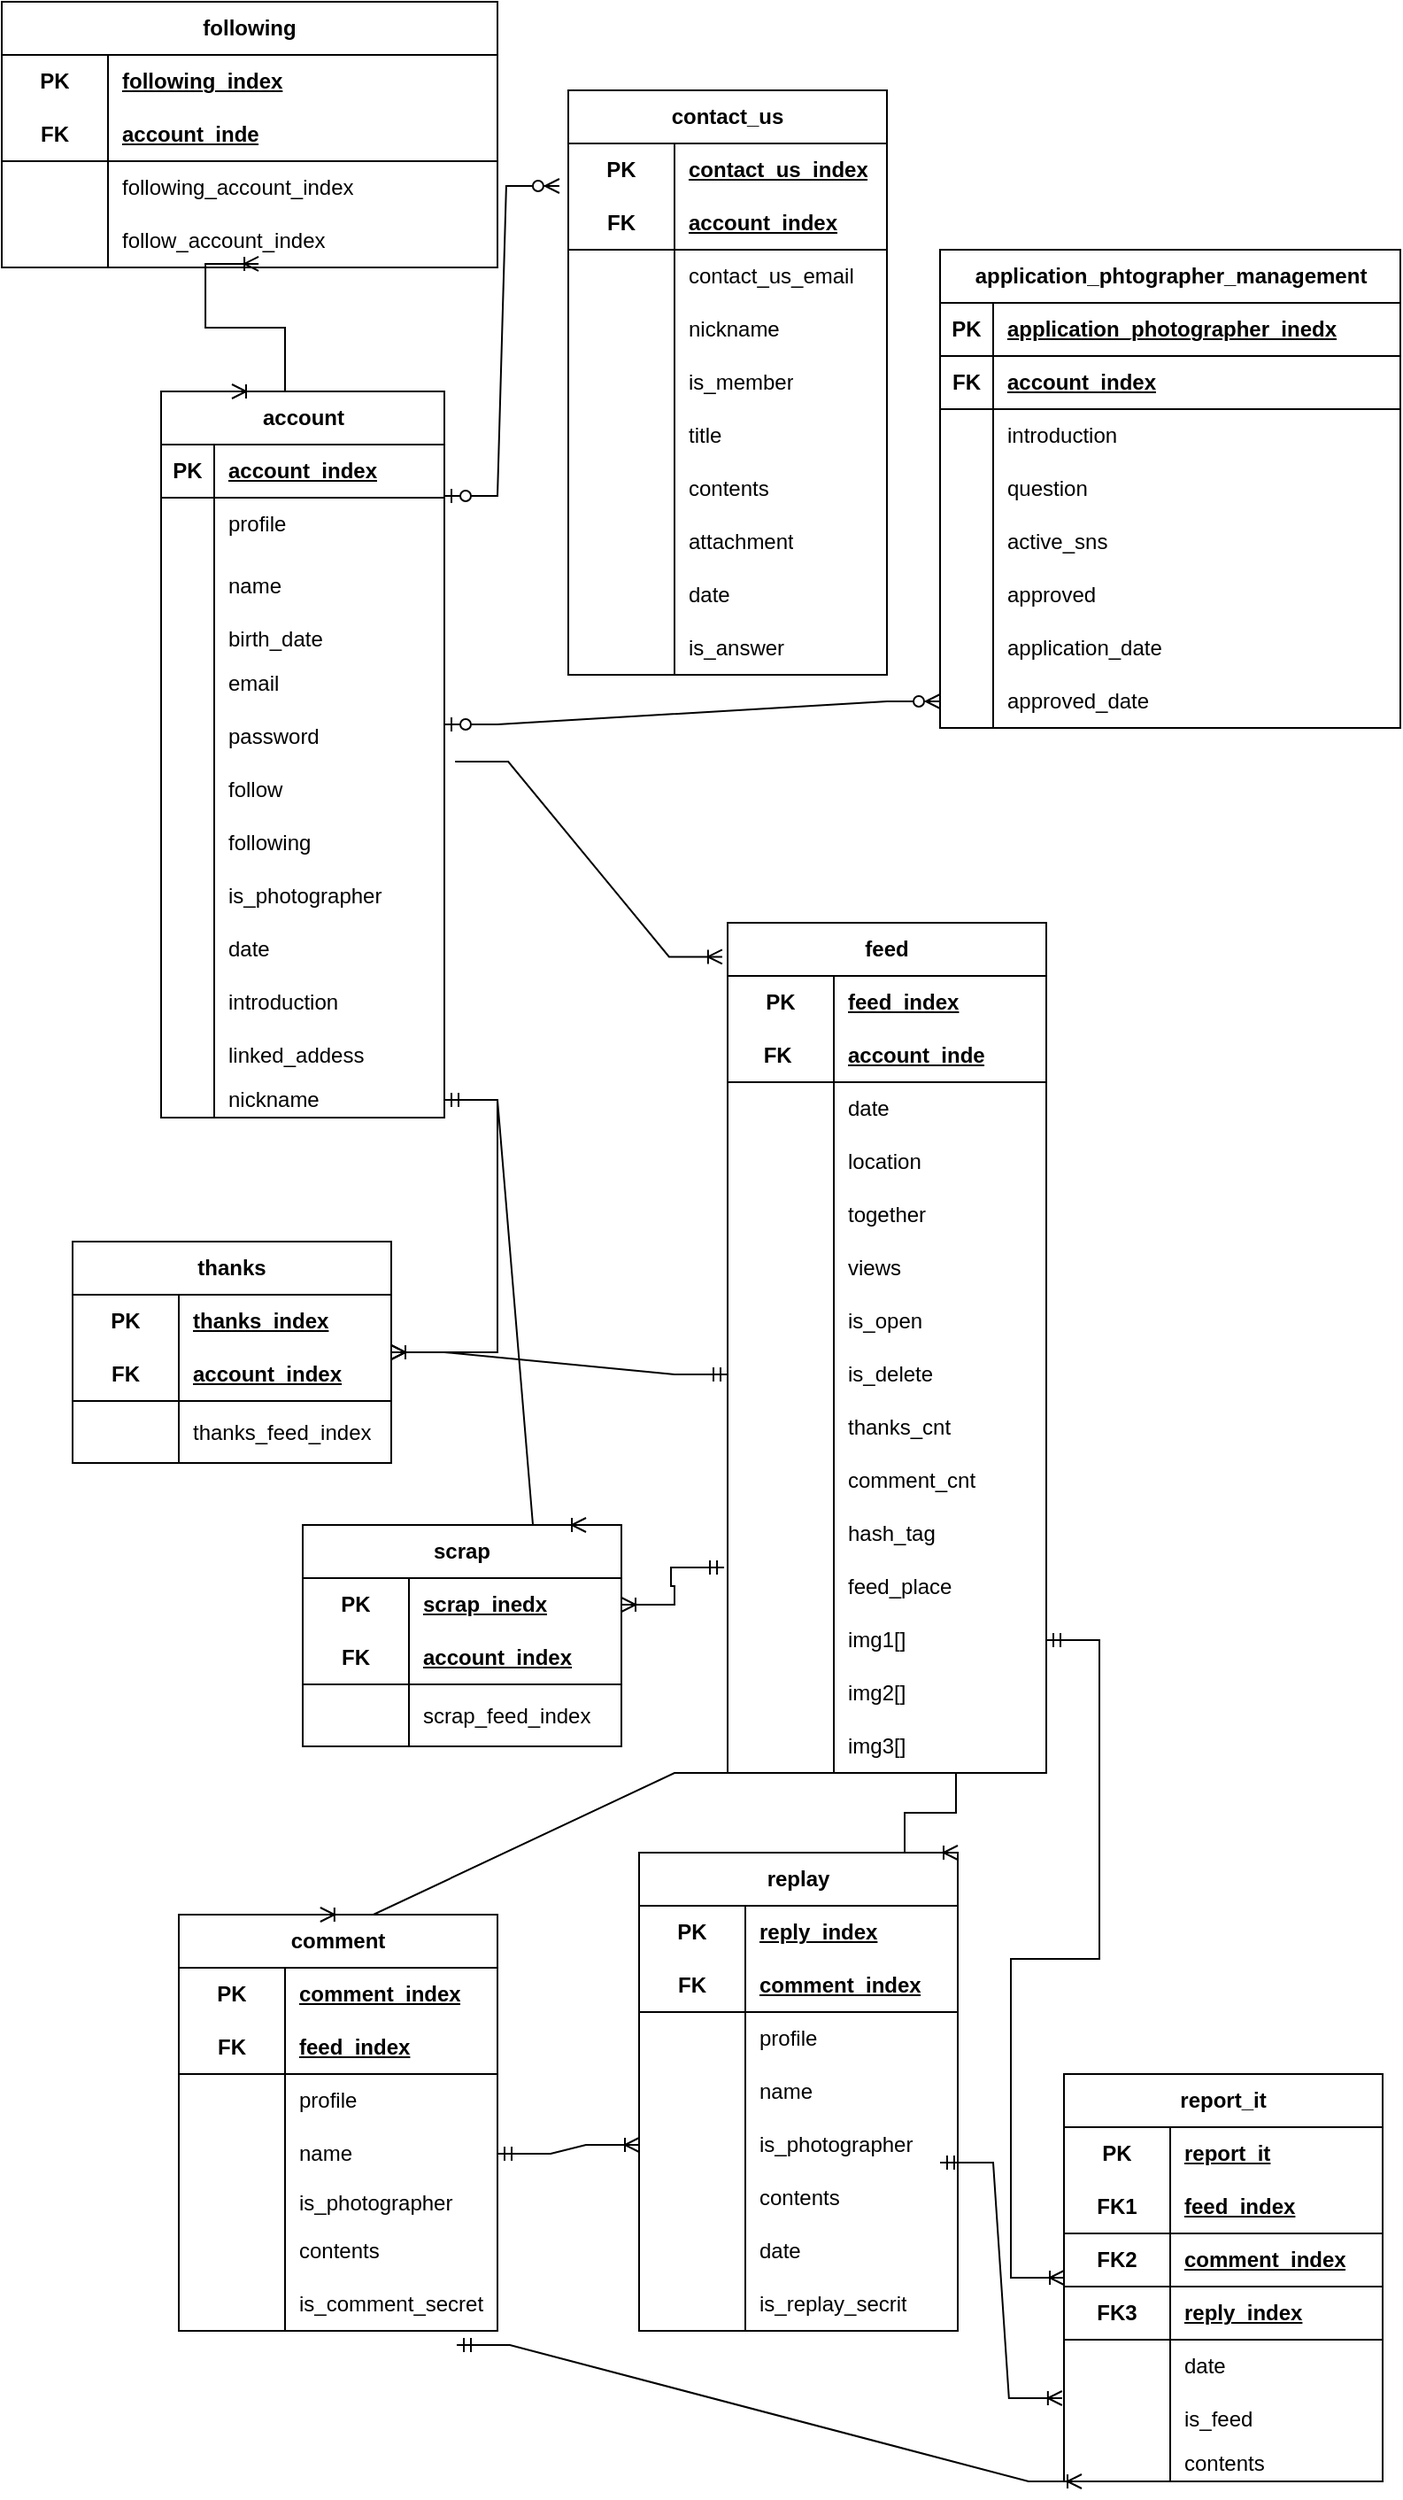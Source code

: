<mxfile version="21.6.6" type="github">
  <diagram name="페이지-1" id="W8EmIWp8K4EBwRpvWUiZ">
    <mxGraphModel dx="1285" dy="-553" grid="1" gridSize="10" guides="1" tooltips="1" connect="1" arrows="1" fold="1" page="1" pageScale="1" pageWidth="827" pageHeight="1169" math="0" shadow="0">
      <root>
        <mxCell id="0" />
        <mxCell id="1" parent="0" />
        <mxCell id="g1sBc1WCoBaOFznlBmdN-16" value="" style="shape=tableRow;horizontal=0;startSize=0;swimlaneHead=0;swimlaneBody=0;fillColor=none;collapsible=0;dropTarget=0;points=[[0,0.5],[1,0.5]];portConstraint=eastwest;top=0;left=0;right=0;bottom=0;" parent="1" vertex="1">
          <mxGeometry x="80" y="1440" width="180" height="30" as="geometry" />
        </mxCell>
        <mxCell id="g1sBc1WCoBaOFznlBmdN-17" value="" style="shape=partialRectangle;connectable=0;fillColor=none;top=0;left=0;bottom=0;right=0;editable=1;overflow=hidden;whiteSpace=wrap;html=1;" parent="g1sBc1WCoBaOFznlBmdN-16" vertex="1">
          <mxGeometry width="30" height="30" as="geometry">
            <mxRectangle width="30" height="30" as="alternateBounds" />
          </mxGeometry>
        </mxCell>
        <mxCell id="g1sBc1WCoBaOFznlBmdN-32" value="account" style="shape=table;startSize=30;container=1;collapsible=1;childLayout=tableLayout;fixedRows=1;rowLines=0;fontStyle=1;align=center;resizeLast=1;html=1;" parent="1" vertex="1">
          <mxGeometry x="110" y="1400" width="160" height="410" as="geometry">
            <mxRectangle x="90" y="1340" width="70" height="30" as="alternateBounds" />
          </mxGeometry>
        </mxCell>
        <mxCell id="g1sBc1WCoBaOFznlBmdN-33" value="" style="shape=tableRow;horizontal=0;startSize=0;swimlaneHead=0;swimlaneBody=0;fillColor=none;collapsible=0;dropTarget=0;points=[[0,0.5],[1,0.5]];portConstraint=eastwest;top=0;left=0;right=0;bottom=1;" parent="g1sBc1WCoBaOFznlBmdN-32" vertex="1">
          <mxGeometry y="30" width="160" height="30" as="geometry" />
        </mxCell>
        <mxCell id="g1sBc1WCoBaOFznlBmdN-34" value="PK" style="shape=partialRectangle;connectable=0;fillColor=none;top=0;left=0;bottom=0;right=0;fontStyle=1;overflow=hidden;whiteSpace=wrap;html=1;" parent="g1sBc1WCoBaOFznlBmdN-33" vertex="1">
          <mxGeometry width="30" height="30" as="geometry">
            <mxRectangle width="30" height="30" as="alternateBounds" />
          </mxGeometry>
        </mxCell>
        <mxCell id="g1sBc1WCoBaOFznlBmdN-35" value="account_index" style="shape=partialRectangle;connectable=0;fillColor=none;top=0;left=0;bottom=0;right=0;align=left;spacingLeft=6;fontStyle=5;overflow=hidden;whiteSpace=wrap;html=1;" parent="g1sBc1WCoBaOFznlBmdN-33" vertex="1">
          <mxGeometry x="30" width="130" height="30" as="geometry">
            <mxRectangle width="130" height="30" as="alternateBounds" />
          </mxGeometry>
        </mxCell>
        <mxCell id="g1sBc1WCoBaOFznlBmdN-36" value="" style="shape=tableRow;horizontal=0;startSize=0;swimlaneHead=0;swimlaneBody=0;fillColor=none;collapsible=0;dropTarget=0;points=[[0,0.5],[1,0.5]];portConstraint=eastwest;top=0;left=0;right=0;bottom=0;" parent="g1sBc1WCoBaOFznlBmdN-32" vertex="1">
          <mxGeometry y="60" width="160" height="30" as="geometry" />
        </mxCell>
        <mxCell id="g1sBc1WCoBaOFznlBmdN-37" value="" style="shape=partialRectangle;connectable=0;fillColor=none;top=0;left=0;bottom=0;right=0;editable=1;overflow=hidden;whiteSpace=wrap;html=1;" parent="g1sBc1WCoBaOFznlBmdN-36" vertex="1">
          <mxGeometry width="30" height="30" as="geometry">
            <mxRectangle width="30" height="30" as="alternateBounds" />
          </mxGeometry>
        </mxCell>
        <mxCell id="g1sBc1WCoBaOFznlBmdN-38" value="profile" style="shape=partialRectangle;connectable=0;fillColor=none;top=0;left=0;bottom=0;right=0;align=left;spacingLeft=6;overflow=hidden;whiteSpace=wrap;html=1;" parent="g1sBc1WCoBaOFznlBmdN-36" vertex="1">
          <mxGeometry x="30" width="130" height="30" as="geometry">
            <mxRectangle width="130" height="30" as="alternateBounds" />
          </mxGeometry>
        </mxCell>
        <mxCell id="g1sBc1WCoBaOFznlBmdN-69" value="" style="shape=tableRow;horizontal=0;startSize=0;swimlaneHead=0;swimlaneBody=0;fillColor=none;collapsible=0;dropTarget=0;points=[[0,0.5],[1,0.5]];portConstraint=eastwest;top=0;left=0;right=0;bottom=0;" parent="g1sBc1WCoBaOFznlBmdN-32" vertex="1">
          <mxGeometry y="90" width="160" height="40" as="geometry" />
        </mxCell>
        <mxCell id="g1sBc1WCoBaOFznlBmdN-70" value="" style="shape=partialRectangle;connectable=0;fillColor=none;top=0;left=0;bottom=0;right=0;editable=1;overflow=hidden;whiteSpace=wrap;html=1;" parent="g1sBc1WCoBaOFznlBmdN-69" vertex="1">
          <mxGeometry width="30" height="40" as="geometry">
            <mxRectangle width="30" height="40" as="alternateBounds" />
          </mxGeometry>
        </mxCell>
        <mxCell id="g1sBc1WCoBaOFznlBmdN-71" value="name" style="shape=partialRectangle;connectable=0;fillColor=none;top=0;left=0;bottom=0;right=0;align=left;spacingLeft=6;overflow=hidden;whiteSpace=wrap;html=1;" parent="g1sBc1WCoBaOFznlBmdN-69" vertex="1">
          <mxGeometry x="30" width="130" height="40" as="geometry">
            <mxRectangle width="130" height="40" as="alternateBounds" />
          </mxGeometry>
        </mxCell>
        <mxCell id="g1sBc1WCoBaOFznlBmdN-39" value="" style="shape=tableRow;horizontal=0;startSize=0;swimlaneHead=0;swimlaneBody=0;fillColor=none;collapsible=0;dropTarget=0;points=[[0,0.5],[1,0.5]];portConstraint=eastwest;top=0;left=0;right=0;bottom=0;" parent="g1sBc1WCoBaOFznlBmdN-32" vertex="1">
          <mxGeometry y="130" width="160" height="20" as="geometry" />
        </mxCell>
        <mxCell id="g1sBc1WCoBaOFznlBmdN-40" value="" style="shape=partialRectangle;connectable=0;fillColor=none;top=0;left=0;bottom=0;right=0;editable=1;overflow=hidden;whiteSpace=wrap;html=1;" parent="g1sBc1WCoBaOFznlBmdN-39" vertex="1">
          <mxGeometry width="30" height="20" as="geometry">
            <mxRectangle width="30" height="20" as="alternateBounds" />
          </mxGeometry>
        </mxCell>
        <mxCell id="g1sBc1WCoBaOFznlBmdN-41" value="birth_date" style="shape=partialRectangle;connectable=0;fillColor=none;top=0;left=0;bottom=0;right=0;align=left;spacingLeft=6;overflow=hidden;whiteSpace=wrap;html=1;" parent="g1sBc1WCoBaOFznlBmdN-39" vertex="1">
          <mxGeometry x="30" width="130" height="20" as="geometry">
            <mxRectangle width="130" height="20" as="alternateBounds" />
          </mxGeometry>
        </mxCell>
        <mxCell id="g1sBc1WCoBaOFznlBmdN-42" value="" style="shape=tableRow;horizontal=0;startSize=0;swimlaneHead=0;swimlaneBody=0;fillColor=none;collapsible=0;dropTarget=0;points=[[0,0.5],[1,0.5]];portConstraint=eastwest;top=0;left=0;right=0;bottom=0;" parent="g1sBc1WCoBaOFznlBmdN-32" vertex="1">
          <mxGeometry y="150" width="160" height="30" as="geometry" />
        </mxCell>
        <mxCell id="g1sBc1WCoBaOFznlBmdN-43" value="" style="shape=partialRectangle;connectable=0;fillColor=none;top=0;left=0;bottom=0;right=0;editable=1;overflow=hidden;whiteSpace=wrap;html=1;" parent="g1sBc1WCoBaOFznlBmdN-42" vertex="1">
          <mxGeometry width="30" height="30" as="geometry">
            <mxRectangle width="30" height="30" as="alternateBounds" />
          </mxGeometry>
        </mxCell>
        <mxCell id="g1sBc1WCoBaOFznlBmdN-44" value="email" style="shape=partialRectangle;connectable=0;fillColor=none;top=0;left=0;bottom=0;right=0;align=left;spacingLeft=6;overflow=hidden;whiteSpace=wrap;html=1;" parent="g1sBc1WCoBaOFznlBmdN-42" vertex="1">
          <mxGeometry x="30" width="130" height="30" as="geometry">
            <mxRectangle width="130" height="30" as="alternateBounds" />
          </mxGeometry>
        </mxCell>
        <mxCell id="g1sBc1WCoBaOFznlBmdN-66" value="" style="shape=tableRow;horizontal=0;startSize=0;swimlaneHead=0;swimlaneBody=0;fillColor=none;collapsible=0;dropTarget=0;points=[[0,0.5],[1,0.5]];portConstraint=eastwest;top=0;left=0;right=0;bottom=0;" parent="g1sBc1WCoBaOFznlBmdN-32" vertex="1">
          <mxGeometry y="180" width="160" height="30" as="geometry" />
        </mxCell>
        <mxCell id="g1sBc1WCoBaOFznlBmdN-67" value="" style="shape=partialRectangle;connectable=0;fillColor=none;top=0;left=0;bottom=0;right=0;editable=1;overflow=hidden;whiteSpace=wrap;html=1;" parent="g1sBc1WCoBaOFznlBmdN-66" vertex="1">
          <mxGeometry width="30" height="30" as="geometry">
            <mxRectangle width="30" height="30" as="alternateBounds" />
          </mxGeometry>
        </mxCell>
        <mxCell id="g1sBc1WCoBaOFznlBmdN-68" value="password" style="shape=partialRectangle;connectable=0;fillColor=none;top=0;left=0;bottom=0;right=0;align=left;spacingLeft=6;overflow=hidden;whiteSpace=wrap;html=1;" parent="g1sBc1WCoBaOFznlBmdN-66" vertex="1">
          <mxGeometry x="30" width="130" height="30" as="geometry">
            <mxRectangle width="130" height="30" as="alternateBounds" />
          </mxGeometry>
        </mxCell>
        <mxCell id="g1sBc1WCoBaOFznlBmdN-60" value="" style="shape=tableRow;horizontal=0;startSize=0;swimlaneHead=0;swimlaneBody=0;fillColor=none;collapsible=0;dropTarget=0;points=[[0,0.5],[1,0.5]];portConstraint=eastwest;top=0;left=0;right=0;bottom=0;" parent="g1sBc1WCoBaOFznlBmdN-32" vertex="1">
          <mxGeometry y="210" width="160" height="30" as="geometry" />
        </mxCell>
        <mxCell id="g1sBc1WCoBaOFznlBmdN-61" value="" style="shape=partialRectangle;connectable=0;fillColor=none;top=0;left=0;bottom=0;right=0;editable=1;overflow=hidden;whiteSpace=wrap;html=1;" parent="g1sBc1WCoBaOFznlBmdN-60" vertex="1">
          <mxGeometry width="30" height="30" as="geometry">
            <mxRectangle width="30" height="30" as="alternateBounds" />
          </mxGeometry>
        </mxCell>
        <mxCell id="g1sBc1WCoBaOFznlBmdN-62" value="follow" style="shape=partialRectangle;connectable=0;fillColor=none;top=0;left=0;bottom=0;right=0;align=left;spacingLeft=6;overflow=hidden;whiteSpace=wrap;html=1;" parent="g1sBc1WCoBaOFznlBmdN-60" vertex="1">
          <mxGeometry x="30" width="130" height="30" as="geometry">
            <mxRectangle width="130" height="30" as="alternateBounds" />
          </mxGeometry>
        </mxCell>
        <mxCell id="g1sBc1WCoBaOFznlBmdN-50" value="" style="shape=tableRow;horizontal=0;startSize=0;swimlaneHead=0;swimlaneBody=0;fillColor=none;collapsible=0;dropTarget=0;points=[[0,0.5],[1,0.5]];portConstraint=eastwest;top=0;left=0;right=0;bottom=0;" parent="g1sBc1WCoBaOFznlBmdN-32" vertex="1">
          <mxGeometry y="240" width="160" height="30" as="geometry" />
        </mxCell>
        <mxCell id="g1sBc1WCoBaOFznlBmdN-51" value="" style="shape=partialRectangle;connectable=0;fillColor=none;top=0;left=0;bottom=0;right=0;editable=1;overflow=hidden;whiteSpace=wrap;html=1;" parent="g1sBc1WCoBaOFznlBmdN-50" vertex="1">
          <mxGeometry width="30" height="30" as="geometry">
            <mxRectangle width="30" height="30" as="alternateBounds" />
          </mxGeometry>
        </mxCell>
        <mxCell id="g1sBc1WCoBaOFznlBmdN-52" value="following" style="shape=partialRectangle;connectable=0;fillColor=none;top=0;left=0;bottom=0;right=0;align=left;spacingLeft=6;overflow=hidden;whiteSpace=wrap;html=1;" parent="g1sBc1WCoBaOFznlBmdN-50" vertex="1">
          <mxGeometry x="30" width="130" height="30" as="geometry">
            <mxRectangle width="130" height="30" as="alternateBounds" />
          </mxGeometry>
        </mxCell>
        <mxCell id="gjv14CnVs1yq3vVkXZ-_-1" value="" style="shape=tableRow;horizontal=0;startSize=0;swimlaneHead=0;swimlaneBody=0;fillColor=none;collapsible=0;dropTarget=0;points=[[0,0.5],[1,0.5]];portConstraint=eastwest;top=0;left=0;right=0;bottom=0;" vertex="1" parent="g1sBc1WCoBaOFznlBmdN-32">
          <mxGeometry y="270" width="160" height="30" as="geometry" />
        </mxCell>
        <mxCell id="gjv14CnVs1yq3vVkXZ-_-2" value="" style="shape=partialRectangle;connectable=0;fillColor=none;top=0;left=0;bottom=0;right=0;editable=1;overflow=hidden;whiteSpace=wrap;html=1;" vertex="1" parent="gjv14CnVs1yq3vVkXZ-_-1">
          <mxGeometry width="30" height="30" as="geometry">
            <mxRectangle width="30" height="30" as="alternateBounds" />
          </mxGeometry>
        </mxCell>
        <mxCell id="gjv14CnVs1yq3vVkXZ-_-3" value="is_photographer" style="shape=partialRectangle;connectable=0;fillColor=none;top=0;left=0;bottom=0;right=0;align=left;spacingLeft=6;overflow=hidden;whiteSpace=wrap;html=1;" vertex="1" parent="gjv14CnVs1yq3vVkXZ-_-1">
          <mxGeometry x="30" width="130" height="30" as="geometry">
            <mxRectangle width="130" height="30" as="alternateBounds" />
          </mxGeometry>
        </mxCell>
        <mxCell id="gjv14CnVs1yq3vVkXZ-_-4" value="" style="shape=tableRow;horizontal=0;startSize=0;swimlaneHead=0;swimlaneBody=0;fillColor=none;collapsible=0;dropTarget=0;points=[[0,0.5],[1,0.5]];portConstraint=eastwest;top=0;left=0;right=0;bottom=0;" vertex="1" parent="g1sBc1WCoBaOFznlBmdN-32">
          <mxGeometry y="300" width="160" height="30" as="geometry" />
        </mxCell>
        <mxCell id="gjv14CnVs1yq3vVkXZ-_-5" value="" style="shape=partialRectangle;connectable=0;fillColor=none;top=0;left=0;bottom=0;right=0;editable=1;overflow=hidden;whiteSpace=wrap;html=1;" vertex="1" parent="gjv14CnVs1yq3vVkXZ-_-4">
          <mxGeometry width="30" height="30" as="geometry">
            <mxRectangle width="30" height="30" as="alternateBounds" />
          </mxGeometry>
        </mxCell>
        <mxCell id="gjv14CnVs1yq3vVkXZ-_-6" value="date" style="shape=partialRectangle;connectable=0;fillColor=none;top=0;left=0;bottom=0;right=0;align=left;spacingLeft=6;overflow=hidden;whiteSpace=wrap;html=1;" vertex="1" parent="gjv14CnVs1yq3vVkXZ-_-4">
          <mxGeometry x="30" width="130" height="30" as="geometry">
            <mxRectangle width="130" height="30" as="alternateBounds" />
          </mxGeometry>
        </mxCell>
        <mxCell id="gjv14CnVs1yq3vVkXZ-_-7" value="" style="shape=tableRow;horizontal=0;startSize=0;swimlaneHead=0;swimlaneBody=0;fillColor=none;collapsible=0;dropTarget=0;points=[[0,0.5],[1,0.5]];portConstraint=eastwest;top=0;left=0;right=0;bottom=0;" vertex="1" parent="g1sBc1WCoBaOFznlBmdN-32">
          <mxGeometry y="330" width="160" height="30" as="geometry" />
        </mxCell>
        <mxCell id="gjv14CnVs1yq3vVkXZ-_-8" value="" style="shape=partialRectangle;connectable=0;fillColor=none;top=0;left=0;bottom=0;right=0;editable=1;overflow=hidden;whiteSpace=wrap;html=1;" vertex="1" parent="gjv14CnVs1yq3vVkXZ-_-7">
          <mxGeometry width="30" height="30" as="geometry">
            <mxRectangle width="30" height="30" as="alternateBounds" />
          </mxGeometry>
        </mxCell>
        <mxCell id="gjv14CnVs1yq3vVkXZ-_-9" value="introduction" style="shape=partialRectangle;connectable=0;fillColor=none;top=0;left=0;bottom=0;right=0;align=left;spacingLeft=6;overflow=hidden;whiteSpace=wrap;html=1;" vertex="1" parent="gjv14CnVs1yq3vVkXZ-_-7">
          <mxGeometry x="30" width="130" height="30" as="geometry">
            <mxRectangle width="130" height="30" as="alternateBounds" />
          </mxGeometry>
        </mxCell>
        <mxCell id="gjv14CnVs1yq3vVkXZ-_-10" value="" style="shape=tableRow;horizontal=0;startSize=0;swimlaneHead=0;swimlaneBody=0;fillColor=none;collapsible=0;dropTarget=0;points=[[0,0.5],[1,0.5]];portConstraint=eastwest;top=0;left=0;right=0;bottom=0;" vertex="1" parent="g1sBc1WCoBaOFznlBmdN-32">
          <mxGeometry y="360" width="160" height="30" as="geometry" />
        </mxCell>
        <mxCell id="gjv14CnVs1yq3vVkXZ-_-11" value="" style="shape=partialRectangle;connectable=0;fillColor=none;top=0;left=0;bottom=0;right=0;editable=1;overflow=hidden;whiteSpace=wrap;html=1;" vertex="1" parent="gjv14CnVs1yq3vVkXZ-_-10">
          <mxGeometry width="30" height="30" as="geometry">
            <mxRectangle width="30" height="30" as="alternateBounds" />
          </mxGeometry>
        </mxCell>
        <mxCell id="gjv14CnVs1yq3vVkXZ-_-12" value="linked_addess" style="shape=partialRectangle;connectable=0;fillColor=none;top=0;left=0;bottom=0;right=0;align=left;spacingLeft=6;overflow=hidden;whiteSpace=wrap;html=1;" vertex="1" parent="gjv14CnVs1yq3vVkXZ-_-10">
          <mxGeometry x="30" width="130" height="30" as="geometry">
            <mxRectangle width="130" height="30" as="alternateBounds" />
          </mxGeometry>
        </mxCell>
        <mxCell id="gjv14CnVs1yq3vVkXZ-_-13" value="" style="shape=tableRow;horizontal=0;startSize=0;swimlaneHead=0;swimlaneBody=0;fillColor=none;collapsible=0;dropTarget=0;points=[[0,0.5],[1,0.5]];portConstraint=eastwest;top=0;left=0;right=0;bottom=0;" vertex="1" parent="g1sBc1WCoBaOFznlBmdN-32">
          <mxGeometry y="390" width="160" height="20" as="geometry" />
        </mxCell>
        <mxCell id="gjv14CnVs1yq3vVkXZ-_-14" value="" style="shape=partialRectangle;connectable=0;fillColor=none;top=0;left=0;bottom=0;right=0;editable=1;overflow=hidden;whiteSpace=wrap;html=1;" vertex="1" parent="gjv14CnVs1yq3vVkXZ-_-13">
          <mxGeometry width="30" height="20" as="geometry">
            <mxRectangle width="30" height="20" as="alternateBounds" />
          </mxGeometry>
        </mxCell>
        <mxCell id="gjv14CnVs1yq3vVkXZ-_-15" value="nickname" style="shape=partialRectangle;connectable=0;fillColor=none;top=0;left=0;bottom=0;right=0;align=left;spacingLeft=6;overflow=hidden;whiteSpace=wrap;html=1;" vertex="1" parent="gjv14CnVs1yq3vVkXZ-_-13">
          <mxGeometry x="30" width="130" height="20" as="geometry">
            <mxRectangle width="130" height="20" as="alternateBounds" />
          </mxGeometry>
        </mxCell>
        <mxCell id="gjv14CnVs1yq3vVkXZ-_-33" value="following" style="shape=table;startSize=30;container=1;collapsible=1;childLayout=tableLayout;fixedRows=1;rowLines=0;fontStyle=1;align=center;resizeLast=1;html=1;whiteSpace=wrap;" vertex="1" parent="1">
          <mxGeometry x="20" y="1180" width="280" height="150" as="geometry" />
        </mxCell>
        <mxCell id="gjv14CnVs1yq3vVkXZ-_-34" value="" style="shape=tableRow;horizontal=0;startSize=0;swimlaneHead=0;swimlaneBody=0;fillColor=none;collapsible=0;dropTarget=0;points=[[0,0.5],[1,0.5]];portConstraint=eastwest;top=0;left=0;right=0;bottom=0;html=1;" vertex="1" parent="gjv14CnVs1yq3vVkXZ-_-33">
          <mxGeometry y="30" width="280" height="30" as="geometry" />
        </mxCell>
        <mxCell id="gjv14CnVs1yq3vVkXZ-_-35" value="PK" style="shape=partialRectangle;connectable=0;fillColor=none;top=0;left=0;bottom=0;right=0;fontStyle=1;overflow=hidden;html=1;whiteSpace=wrap;" vertex="1" parent="gjv14CnVs1yq3vVkXZ-_-34">
          <mxGeometry width="60" height="30" as="geometry">
            <mxRectangle width="60" height="30" as="alternateBounds" />
          </mxGeometry>
        </mxCell>
        <mxCell id="gjv14CnVs1yq3vVkXZ-_-36" value="following_index" style="shape=partialRectangle;connectable=0;fillColor=none;top=0;left=0;bottom=0;right=0;align=left;spacingLeft=6;fontStyle=5;overflow=hidden;html=1;whiteSpace=wrap;" vertex="1" parent="gjv14CnVs1yq3vVkXZ-_-34">
          <mxGeometry x="60" width="220" height="30" as="geometry">
            <mxRectangle width="220" height="30" as="alternateBounds" />
          </mxGeometry>
        </mxCell>
        <mxCell id="gjv14CnVs1yq3vVkXZ-_-37" value="" style="shape=tableRow;horizontal=0;startSize=0;swimlaneHead=0;swimlaneBody=0;fillColor=none;collapsible=0;dropTarget=0;points=[[0,0.5],[1,0.5]];portConstraint=eastwest;top=0;left=0;right=0;bottom=1;html=1;" vertex="1" parent="gjv14CnVs1yq3vVkXZ-_-33">
          <mxGeometry y="60" width="280" height="30" as="geometry" />
        </mxCell>
        <mxCell id="gjv14CnVs1yq3vVkXZ-_-38" value="FK" style="shape=partialRectangle;connectable=0;fillColor=none;top=0;left=0;bottom=0;right=0;fontStyle=1;overflow=hidden;html=1;whiteSpace=wrap;" vertex="1" parent="gjv14CnVs1yq3vVkXZ-_-37">
          <mxGeometry width="60" height="30" as="geometry">
            <mxRectangle width="60" height="30" as="alternateBounds" />
          </mxGeometry>
        </mxCell>
        <mxCell id="gjv14CnVs1yq3vVkXZ-_-39" value="account_inde" style="shape=partialRectangle;connectable=0;fillColor=none;top=0;left=0;bottom=0;right=0;align=left;spacingLeft=6;fontStyle=5;overflow=hidden;html=1;whiteSpace=wrap;" vertex="1" parent="gjv14CnVs1yq3vVkXZ-_-37">
          <mxGeometry x="60" width="220" height="30" as="geometry">
            <mxRectangle width="220" height="30" as="alternateBounds" />
          </mxGeometry>
        </mxCell>
        <mxCell id="gjv14CnVs1yq3vVkXZ-_-40" value="" style="shape=tableRow;horizontal=0;startSize=0;swimlaneHead=0;swimlaneBody=0;fillColor=none;collapsible=0;dropTarget=0;points=[[0,0.5],[1,0.5]];portConstraint=eastwest;top=0;left=0;right=0;bottom=0;html=1;" vertex="1" parent="gjv14CnVs1yq3vVkXZ-_-33">
          <mxGeometry y="90" width="280" height="30" as="geometry" />
        </mxCell>
        <mxCell id="gjv14CnVs1yq3vVkXZ-_-41" value="" style="shape=partialRectangle;connectable=0;fillColor=none;top=0;left=0;bottom=0;right=0;editable=1;overflow=hidden;html=1;whiteSpace=wrap;" vertex="1" parent="gjv14CnVs1yq3vVkXZ-_-40">
          <mxGeometry width="60" height="30" as="geometry">
            <mxRectangle width="60" height="30" as="alternateBounds" />
          </mxGeometry>
        </mxCell>
        <mxCell id="gjv14CnVs1yq3vVkXZ-_-42" value="following_account_index" style="shape=partialRectangle;connectable=0;fillColor=none;top=0;left=0;bottom=0;right=0;align=left;spacingLeft=6;overflow=hidden;html=1;whiteSpace=wrap;" vertex="1" parent="gjv14CnVs1yq3vVkXZ-_-40">
          <mxGeometry x="60" width="220" height="30" as="geometry">
            <mxRectangle width="220" height="30" as="alternateBounds" />
          </mxGeometry>
        </mxCell>
        <mxCell id="gjv14CnVs1yq3vVkXZ-_-43" value="" style="shape=tableRow;horizontal=0;startSize=0;swimlaneHead=0;swimlaneBody=0;fillColor=none;collapsible=0;dropTarget=0;points=[[0,0.5],[1,0.5]];portConstraint=eastwest;top=0;left=0;right=0;bottom=0;html=1;" vertex="1" parent="gjv14CnVs1yq3vVkXZ-_-33">
          <mxGeometry y="120" width="280" height="30" as="geometry" />
        </mxCell>
        <mxCell id="gjv14CnVs1yq3vVkXZ-_-44" value="" style="shape=partialRectangle;connectable=0;fillColor=none;top=0;left=0;bottom=0;right=0;editable=1;overflow=hidden;html=1;whiteSpace=wrap;" vertex="1" parent="gjv14CnVs1yq3vVkXZ-_-43">
          <mxGeometry width="60" height="30" as="geometry">
            <mxRectangle width="60" height="30" as="alternateBounds" />
          </mxGeometry>
        </mxCell>
        <mxCell id="gjv14CnVs1yq3vVkXZ-_-45" value="follow_account_index" style="shape=partialRectangle;connectable=0;fillColor=none;top=0;left=0;bottom=0;right=0;align=left;spacingLeft=6;overflow=hidden;html=1;whiteSpace=wrap;" vertex="1" parent="gjv14CnVs1yq3vVkXZ-_-43">
          <mxGeometry x="60" width="220" height="30" as="geometry">
            <mxRectangle width="220" height="30" as="alternateBounds" />
          </mxGeometry>
        </mxCell>
        <mxCell id="gjv14CnVs1yq3vVkXZ-_-47" value="" style="edgeStyle=entityRelationEdgeStyle;fontSize=12;html=1;endArrow=ERoneToMany;startArrow=ERoneToMany;rounded=0;exitX=0.25;exitY=0;exitDx=0;exitDy=0;entryX=0.518;entryY=0.933;entryDx=0;entryDy=0;entryPerimeter=0;" edge="1" parent="1" source="g1sBc1WCoBaOFznlBmdN-32" target="gjv14CnVs1yq3vVkXZ-_-43">
          <mxGeometry width="100" height="100" relative="1" as="geometry">
            <mxPoint x="560" y="1560" as="sourcePoint" />
            <mxPoint x="310" y="1340" as="targetPoint" />
          </mxGeometry>
        </mxCell>
        <mxCell id="gjv14CnVs1yq3vVkXZ-_-61" value="feed" style="shape=table;startSize=30;container=1;collapsible=1;childLayout=tableLayout;fixedRows=1;rowLines=0;fontStyle=1;align=center;resizeLast=1;html=1;whiteSpace=wrap;" vertex="1" parent="1">
          <mxGeometry x="430" y="1700" width="180" height="480" as="geometry" />
        </mxCell>
        <mxCell id="gjv14CnVs1yq3vVkXZ-_-62" value="" style="shape=tableRow;horizontal=0;startSize=0;swimlaneHead=0;swimlaneBody=0;fillColor=none;collapsible=0;dropTarget=0;points=[[0,0.5],[1,0.5]];portConstraint=eastwest;top=0;left=0;right=0;bottom=0;html=1;" vertex="1" parent="gjv14CnVs1yq3vVkXZ-_-61">
          <mxGeometry y="30" width="180" height="30" as="geometry" />
        </mxCell>
        <mxCell id="gjv14CnVs1yq3vVkXZ-_-63" value="PK" style="shape=partialRectangle;connectable=0;fillColor=none;top=0;left=0;bottom=0;right=0;fontStyle=1;overflow=hidden;html=1;whiteSpace=wrap;" vertex="1" parent="gjv14CnVs1yq3vVkXZ-_-62">
          <mxGeometry width="60" height="30" as="geometry">
            <mxRectangle width="60" height="30" as="alternateBounds" />
          </mxGeometry>
        </mxCell>
        <mxCell id="gjv14CnVs1yq3vVkXZ-_-64" value="feed_index" style="shape=partialRectangle;connectable=0;fillColor=none;top=0;left=0;bottom=0;right=0;align=left;spacingLeft=6;fontStyle=5;overflow=hidden;html=1;whiteSpace=wrap;" vertex="1" parent="gjv14CnVs1yq3vVkXZ-_-62">
          <mxGeometry x="60" width="120" height="30" as="geometry">
            <mxRectangle width="120" height="30" as="alternateBounds" />
          </mxGeometry>
        </mxCell>
        <mxCell id="gjv14CnVs1yq3vVkXZ-_-65" value="" style="shape=tableRow;horizontal=0;startSize=0;swimlaneHead=0;swimlaneBody=0;fillColor=none;collapsible=0;dropTarget=0;points=[[0,0.5],[1,0.5]];portConstraint=eastwest;top=0;left=0;right=0;bottom=1;html=1;" vertex="1" parent="gjv14CnVs1yq3vVkXZ-_-61">
          <mxGeometry y="60" width="180" height="30" as="geometry" />
        </mxCell>
        <mxCell id="gjv14CnVs1yq3vVkXZ-_-66" value="FK&amp;nbsp;" style="shape=partialRectangle;connectable=0;fillColor=none;top=0;left=0;bottom=0;right=0;fontStyle=1;overflow=hidden;html=1;whiteSpace=wrap;" vertex="1" parent="gjv14CnVs1yq3vVkXZ-_-65">
          <mxGeometry width="60" height="30" as="geometry">
            <mxRectangle width="60" height="30" as="alternateBounds" />
          </mxGeometry>
        </mxCell>
        <mxCell id="gjv14CnVs1yq3vVkXZ-_-67" value="account_inde" style="shape=partialRectangle;connectable=0;fillColor=none;top=0;left=0;bottom=0;right=0;align=left;spacingLeft=6;fontStyle=5;overflow=hidden;html=1;whiteSpace=wrap;" vertex="1" parent="gjv14CnVs1yq3vVkXZ-_-65">
          <mxGeometry x="60" width="120" height="30" as="geometry">
            <mxRectangle width="120" height="30" as="alternateBounds" />
          </mxGeometry>
        </mxCell>
        <mxCell id="gjv14CnVs1yq3vVkXZ-_-68" value="" style="shape=tableRow;horizontal=0;startSize=0;swimlaneHead=0;swimlaneBody=0;fillColor=none;collapsible=0;dropTarget=0;points=[[0,0.5],[1,0.5]];portConstraint=eastwest;top=0;left=0;right=0;bottom=0;html=1;" vertex="1" parent="gjv14CnVs1yq3vVkXZ-_-61">
          <mxGeometry y="90" width="180" height="30" as="geometry" />
        </mxCell>
        <mxCell id="gjv14CnVs1yq3vVkXZ-_-69" value="" style="shape=partialRectangle;connectable=0;fillColor=none;top=0;left=0;bottom=0;right=0;editable=1;overflow=hidden;html=1;whiteSpace=wrap;" vertex="1" parent="gjv14CnVs1yq3vVkXZ-_-68">
          <mxGeometry width="60" height="30" as="geometry">
            <mxRectangle width="60" height="30" as="alternateBounds" />
          </mxGeometry>
        </mxCell>
        <mxCell id="gjv14CnVs1yq3vVkXZ-_-70" value="date" style="shape=partialRectangle;connectable=0;fillColor=none;top=0;left=0;bottom=0;right=0;align=left;spacingLeft=6;overflow=hidden;html=1;whiteSpace=wrap;" vertex="1" parent="gjv14CnVs1yq3vVkXZ-_-68">
          <mxGeometry x="60" width="120" height="30" as="geometry">
            <mxRectangle width="120" height="30" as="alternateBounds" />
          </mxGeometry>
        </mxCell>
        <mxCell id="gjv14CnVs1yq3vVkXZ-_-71" value="" style="shape=tableRow;horizontal=0;startSize=0;swimlaneHead=0;swimlaneBody=0;fillColor=none;collapsible=0;dropTarget=0;points=[[0,0.5],[1,0.5]];portConstraint=eastwest;top=0;left=0;right=0;bottom=0;html=1;" vertex="1" parent="gjv14CnVs1yq3vVkXZ-_-61">
          <mxGeometry y="120" width="180" height="30" as="geometry" />
        </mxCell>
        <mxCell id="gjv14CnVs1yq3vVkXZ-_-72" value="" style="shape=partialRectangle;connectable=0;fillColor=none;top=0;left=0;bottom=0;right=0;editable=1;overflow=hidden;html=1;whiteSpace=wrap;" vertex="1" parent="gjv14CnVs1yq3vVkXZ-_-71">
          <mxGeometry width="60" height="30" as="geometry">
            <mxRectangle width="60" height="30" as="alternateBounds" />
          </mxGeometry>
        </mxCell>
        <mxCell id="gjv14CnVs1yq3vVkXZ-_-73" value="location" style="shape=partialRectangle;connectable=0;fillColor=none;top=0;left=0;bottom=0;right=0;align=left;spacingLeft=6;overflow=hidden;html=1;whiteSpace=wrap;" vertex="1" parent="gjv14CnVs1yq3vVkXZ-_-71">
          <mxGeometry x="60" width="120" height="30" as="geometry">
            <mxRectangle width="120" height="30" as="alternateBounds" />
          </mxGeometry>
        </mxCell>
        <mxCell id="gjv14CnVs1yq3vVkXZ-_-74" value="" style="shape=tableRow;horizontal=0;startSize=0;swimlaneHead=0;swimlaneBody=0;fillColor=none;collapsible=0;dropTarget=0;points=[[0,0.5],[1,0.5]];portConstraint=eastwest;top=0;left=0;right=0;bottom=0;html=1;" vertex="1" parent="gjv14CnVs1yq3vVkXZ-_-61">
          <mxGeometry y="150" width="180" height="30" as="geometry" />
        </mxCell>
        <mxCell id="gjv14CnVs1yq3vVkXZ-_-75" value="" style="shape=partialRectangle;connectable=0;fillColor=none;top=0;left=0;bottom=0;right=0;editable=1;overflow=hidden;html=1;whiteSpace=wrap;" vertex="1" parent="gjv14CnVs1yq3vVkXZ-_-74">
          <mxGeometry width="60" height="30" as="geometry">
            <mxRectangle width="60" height="30" as="alternateBounds" />
          </mxGeometry>
        </mxCell>
        <mxCell id="gjv14CnVs1yq3vVkXZ-_-76" value="together" style="shape=partialRectangle;connectable=0;fillColor=none;top=0;left=0;bottom=0;right=0;align=left;spacingLeft=6;overflow=hidden;html=1;whiteSpace=wrap;" vertex="1" parent="gjv14CnVs1yq3vVkXZ-_-74">
          <mxGeometry x="60" width="120" height="30" as="geometry">
            <mxRectangle width="120" height="30" as="alternateBounds" />
          </mxGeometry>
        </mxCell>
        <mxCell id="gjv14CnVs1yq3vVkXZ-_-77" value="" style="shape=tableRow;horizontal=0;startSize=0;swimlaneHead=0;swimlaneBody=0;fillColor=none;collapsible=0;dropTarget=0;points=[[0,0.5],[1,0.5]];portConstraint=eastwest;top=0;left=0;right=0;bottom=0;html=1;" vertex="1" parent="gjv14CnVs1yq3vVkXZ-_-61">
          <mxGeometry y="180" width="180" height="30" as="geometry" />
        </mxCell>
        <mxCell id="gjv14CnVs1yq3vVkXZ-_-78" value="" style="shape=partialRectangle;connectable=0;fillColor=none;top=0;left=0;bottom=0;right=0;editable=1;overflow=hidden;html=1;whiteSpace=wrap;" vertex="1" parent="gjv14CnVs1yq3vVkXZ-_-77">
          <mxGeometry width="60" height="30" as="geometry">
            <mxRectangle width="60" height="30" as="alternateBounds" />
          </mxGeometry>
        </mxCell>
        <mxCell id="gjv14CnVs1yq3vVkXZ-_-79" value="views" style="shape=partialRectangle;connectable=0;fillColor=none;top=0;left=0;bottom=0;right=0;align=left;spacingLeft=6;overflow=hidden;html=1;whiteSpace=wrap;" vertex="1" parent="gjv14CnVs1yq3vVkXZ-_-77">
          <mxGeometry x="60" width="120" height="30" as="geometry">
            <mxRectangle width="120" height="30" as="alternateBounds" />
          </mxGeometry>
        </mxCell>
        <mxCell id="gjv14CnVs1yq3vVkXZ-_-80" value="" style="shape=tableRow;horizontal=0;startSize=0;swimlaneHead=0;swimlaneBody=0;fillColor=none;collapsible=0;dropTarget=0;points=[[0,0.5],[1,0.5]];portConstraint=eastwest;top=0;left=0;right=0;bottom=0;html=1;" vertex="1" parent="gjv14CnVs1yq3vVkXZ-_-61">
          <mxGeometry y="210" width="180" height="30" as="geometry" />
        </mxCell>
        <mxCell id="gjv14CnVs1yq3vVkXZ-_-81" value="" style="shape=partialRectangle;connectable=0;fillColor=none;top=0;left=0;bottom=0;right=0;editable=1;overflow=hidden;html=1;whiteSpace=wrap;" vertex="1" parent="gjv14CnVs1yq3vVkXZ-_-80">
          <mxGeometry width="60" height="30" as="geometry">
            <mxRectangle width="60" height="30" as="alternateBounds" />
          </mxGeometry>
        </mxCell>
        <mxCell id="gjv14CnVs1yq3vVkXZ-_-82" value="is_open" style="shape=partialRectangle;connectable=0;fillColor=none;top=0;left=0;bottom=0;right=0;align=left;spacingLeft=6;overflow=hidden;html=1;whiteSpace=wrap;" vertex="1" parent="gjv14CnVs1yq3vVkXZ-_-80">
          <mxGeometry x="60" width="120" height="30" as="geometry">
            <mxRectangle width="120" height="30" as="alternateBounds" />
          </mxGeometry>
        </mxCell>
        <mxCell id="gjv14CnVs1yq3vVkXZ-_-83" value="" style="shape=tableRow;horizontal=0;startSize=0;swimlaneHead=0;swimlaneBody=0;fillColor=none;collapsible=0;dropTarget=0;points=[[0,0.5],[1,0.5]];portConstraint=eastwest;top=0;left=0;right=0;bottom=0;html=1;" vertex="1" parent="gjv14CnVs1yq3vVkXZ-_-61">
          <mxGeometry y="240" width="180" height="30" as="geometry" />
        </mxCell>
        <mxCell id="gjv14CnVs1yq3vVkXZ-_-84" value="" style="shape=partialRectangle;connectable=0;fillColor=none;top=0;left=0;bottom=0;right=0;editable=1;overflow=hidden;html=1;whiteSpace=wrap;" vertex="1" parent="gjv14CnVs1yq3vVkXZ-_-83">
          <mxGeometry width="60" height="30" as="geometry">
            <mxRectangle width="60" height="30" as="alternateBounds" />
          </mxGeometry>
        </mxCell>
        <mxCell id="gjv14CnVs1yq3vVkXZ-_-85" value="is_delete" style="shape=partialRectangle;connectable=0;fillColor=none;top=0;left=0;bottom=0;right=0;align=left;spacingLeft=6;overflow=hidden;html=1;whiteSpace=wrap;" vertex="1" parent="gjv14CnVs1yq3vVkXZ-_-83">
          <mxGeometry x="60" width="120" height="30" as="geometry">
            <mxRectangle width="120" height="30" as="alternateBounds" />
          </mxGeometry>
        </mxCell>
        <mxCell id="gjv14CnVs1yq3vVkXZ-_-86" value="" style="shape=tableRow;horizontal=0;startSize=0;swimlaneHead=0;swimlaneBody=0;fillColor=none;collapsible=0;dropTarget=0;points=[[0,0.5],[1,0.5]];portConstraint=eastwest;top=0;left=0;right=0;bottom=0;html=1;" vertex="1" parent="gjv14CnVs1yq3vVkXZ-_-61">
          <mxGeometry y="270" width="180" height="30" as="geometry" />
        </mxCell>
        <mxCell id="gjv14CnVs1yq3vVkXZ-_-87" value="" style="shape=partialRectangle;connectable=0;fillColor=none;top=0;left=0;bottom=0;right=0;editable=1;overflow=hidden;html=1;whiteSpace=wrap;" vertex="1" parent="gjv14CnVs1yq3vVkXZ-_-86">
          <mxGeometry width="60" height="30" as="geometry">
            <mxRectangle width="60" height="30" as="alternateBounds" />
          </mxGeometry>
        </mxCell>
        <mxCell id="gjv14CnVs1yq3vVkXZ-_-88" value="thanks_cnt" style="shape=partialRectangle;connectable=0;fillColor=none;top=0;left=0;bottom=0;right=0;align=left;spacingLeft=6;overflow=hidden;html=1;whiteSpace=wrap;" vertex="1" parent="gjv14CnVs1yq3vVkXZ-_-86">
          <mxGeometry x="60" width="120" height="30" as="geometry">
            <mxRectangle width="120" height="30" as="alternateBounds" />
          </mxGeometry>
        </mxCell>
        <mxCell id="gjv14CnVs1yq3vVkXZ-_-89" value="" style="shape=tableRow;horizontal=0;startSize=0;swimlaneHead=0;swimlaneBody=0;fillColor=none;collapsible=0;dropTarget=0;points=[[0,0.5],[1,0.5]];portConstraint=eastwest;top=0;left=0;right=0;bottom=0;html=1;" vertex="1" parent="gjv14CnVs1yq3vVkXZ-_-61">
          <mxGeometry y="300" width="180" height="30" as="geometry" />
        </mxCell>
        <mxCell id="gjv14CnVs1yq3vVkXZ-_-90" value="" style="shape=partialRectangle;connectable=0;fillColor=none;top=0;left=0;bottom=0;right=0;editable=1;overflow=hidden;html=1;whiteSpace=wrap;" vertex="1" parent="gjv14CnVs1yq3vVkXZ-_-89">
          <mxGeometry width="60" height="30" as="geometry">
            <mxRectangle width="60" height="30" as="alternateBounds" />
          </mxGeometry>
        </mxCell>
        <mxCell id="gjv14CnVs1yq3vVkXZ-_-91" value="comment_cnt" style="shape=partialRectangle;connectable=0;fillColor=none;top=0;left=0;bottom=0;right=0;align=left;spacingLeft=6;overflow=hidden;html=1;whiteSpace=wrap;" vertex="1" parent="gjv14CnVs1yq3vVkXZ-_-89">
          <mxGeometry x="60" width="120" height="30" as="geometry">
            <mxRectangle width="120" height="30" as="alternateBounds" />
          </mxGeometry>
        </mxCell>
        <mxCell id="gjv14CnVs1yq3vVkXZ-_-92" value="" style="shape=tableRow;horizontal=0;startSize=0;swimlaneHead=0;swimlaneBody=0;fillColor=none;collapsible=0;dropTarget=0;points=[[0,0.5],[1,0.5]];portConstraint=eastwest;top=0;left=0;right=0;bottom=0;html=1;" vertex="1" parent="gjv14CnVs1yq3vVkXZ-_-61">
          <mxGeometry y="330" width="180" height="30" as="geometry" />
        </mxCell>
        <mxCell id="gjv14CnVs1yq3vVkXZ-_-93" value="" style="shape=partialRectangle;connectable=0;fillColor=none;top=0;left=0;bottom=0;right=0;editable=1;overflow=hidden;html=1;whiteSpace=wrap;" vertex="1" parent="gjv14CnVs1yq3vVkXZ-_-92">
          <mxGeometry width="60" height="30" as="geometry">
            <mxRectangle width="60" height="30" as="alternateBounds" />
          </mxGeometry>
        </mxCell>
        <mxCell id="gjv14CnVs1yq3vVkXZ-_-94" value="hash_tag" style="shape=partialRectangle;connectable=0;fillColor=none;top=0;left=0;bottom=0;right=0;align=left;spacingLeft=6;overflow=hidden;html=1;whiteSpace=wrap;" vertex="1" parent="gjv14CnVs1yq3vVkXZ-_-92">
          <mxGeometry x="60" width="120" height="30" as="geometry">
            <mxRectangle width="120" height="30" as="alternateBounds" />
          </mxGeometry>
        </mxCell>
        <mxCell id="gjv14CnVs1yq3vVkXZ-_-95" value="" style="shape=tableRow;horizontal=0;startSize=0;swimlaneHead=0;swimlaneBody=0;fillColor=none;collapsible=0;dropTarget=0;points=[[0,0.5],[1,0.5]];portConstraint=eastwest;top=0;left=0;right=0;bottom=0;html=1;" vertex="1" parent="gjv14CnVs1yq3vVkXZ-_-61">
          <mxGeometry y="360" width="180" height="30" as="geometry" />
        </mxCell>
        <mxCell id="gjv14CnVs1yq3vVkXZ-_-96" value="" style="shape=partialRectangle;connectable=0;fillColor=none;top=0;left=0;bottom=0;right=0;editable=1;overflow=hidden;html=1;whiteSpace=wrap;" vertex="1" parent="gjv14CnVs1yq3vVkXZ-_-95">
          <mxGeometry width="60" height="30" as="geometry">
            <mxRectangle width="60" height="30" as="alternateBounds" />
          </mxGeometry>
        </mxCell>
        <mxCell id="gjv14CnVs1yq3vVkXZ-_-97" value="feed_place" style="shape=partialRectangle;connectable=0;fillColor=none;top=0;left=0;bottom=0;right=0;align=left;spacingLeft=6;overflow=hidden;html=1;whiteSpace=wrap;" vertex="1" parent="gjv14CnVs1yq3vVkXZ-_-95">
          <mxGeometry x="60" width="120" height="30" as="geometry">
            <mxRectangle width="120" height="30" as="alternateBounds" />
          </mxGeometry>
        </mxCell>
        <mxCell id="gjv14CnVs1yq3vVkXZ-_-98" value="" style="shape=tableRow;horizontal=0;startSize=0;swimlaneHead=0;swimlaneBody=0;fillColor=none;collapsible=0;dropTarget=0;points=[[0,0.5],[1,0.5]];portConstraint=eastwest;top=0;left=0;right=0;bottom=0;html=1;" vertex="1" parent="gjv14CnVs1yq3vVkXZ-_-61">
          <mxGeometry y="390" width="180" height="30" as="geometry" />
        </mxCell>
        <mxCell id="gjv14CnVs1yq3vVkXZ-_-99" value="" style="shape=partialRectangle;connectable=0;fillColor=none;top=0;left=0;bottom=0;right=0;editable=1;overflow=hidden;html=1;whiteSpace=wrap;" vertex="1" parent="gjv14CnVs1yq3vVkXZ-_-98">
          <mxGeometry width="60" height="30" as="geometry">
            <mxRectangle width="60" height="30" as="alternateBounds" />
          </mxGeometry>
        </mxCell>
        <mxCell id="gjv14CnVs1yq3vVkXZ-_-100" value="img1[]" style="shape=partialRectangle;connectable=0;fillColor=none;top=0;left=0;bottom=0;right=0;align=left;spacingLeft=6;overflow=hidden;html=1;whiteSpace=wrap;" vertex="1" parent="gjv14CnVs1yq3vVkXZ-_-98">
          <mxGeometry x="60" width="120" height="30" as="geometry">
            <mxRectangle width="120" height="30" as="alternateBounds" />
          </mxGeometry>
        </mxCell>
        <mxCell id="gjv14CnVs1yq3vVkXZ-_-104" value="" style="shape=tableRow;horizontal=0;startSize=0;swimlaneHead=0;swimlaneBody=0;fillColor=none;collapsible=0;dropTarget=0;points=[[0,0.5],[1,0.5]];portConstraint=eastwest;top=0;left=0;right=0;bottom=0;html=1;" vertex="1" parent="gjv14CnVs1yq3vVkXZ-_-61">
          <mxGeometry y="420" width="180" height="30" as="geometry" />
        </mxCell>
        <mxCell id="gjv14CnVs1yq3vVkXZ-_-105" value="" style="shape=partialRectangle;connectable=0;fillColor=none;top=0;left=0;bottom=0;right=0;editable=1;overflow=hidden;html=1;whiteSpace=wrap;" vertex="1" parent="gjv14CnVs1yq3vVkXZ-_-104">
          <mxGeometry width="60" height="30" as="geometry">
            <mxRectangle width="60" height="30" as="alternateBounds" />
          </mxGeometry>
        </mxCell>
        <mxCell id="gjv14CnVs1yq3vVkXZ-_-106" value="img2[]" style="shape=partialRectangle;connectable=0;fillColor=none;top=0;left=0;bottom=0;right=0;align=left;spacingLeft=6;overflow=hidden;html=1;whiteSpace=wrap;" vertex="1" parent="gjv14CnVs1yq3vVkXZ-_-104">
          <mxGeometry x="60" width="120" height="30" as="geometry">
            <mxRectangle width="120" height="30" as="alternateBounds" />
          </mxGeometry>
        </mxCell>
        <mxCell id="gjv14CnVs1yq3vVkXZ-_-107" value="" style="shape=tableRow;horizontal=0;startSize=0;swimlaneHead=0;swimlaneBody=0;fillColor=none;collapsible=0;dropTarget=0;points=[[0,0.5],[1,0.5]];portConstraint=eastwest;top=0;left=0;right=0;bottom=0;html=1;" vertex="1" parent="gjv14CnVs1yq3vVkXZ-_-61">
          <mxGeometry y="450" width="180" height="30" as="geometry" />
        </mxCell>
        <mxCell id="gjv14CnVs1yq3vVkXZ-_-108" value="" style="shape=partialRectangle;connectable=0;fillColor=none;top=0;left=0;bottom=0;right=0;editable=1;overflow=hidden;html=1;whiteSpace=wrap;" vertex="1" parent="gjv14CnVs1yq3vVkXZ-_-107">
          <mxGeometry width="60" height="30" as="geometry">
            <mxRectangle width="60" height="30" as="alternateBounds" />
          </mxGeometry>
        </mxCell>
        <mxCell id="gjv14CnVs1yq3vVkXZ-_-109" value="img3[]" style="shape=partialRectangle;connectable=0;fillColor=none;top=0;left=0;bottom=0;right=0;align=left;spacingLeft=6;overflow=hidden;html=1;whiteSpace=wrap;" vertex="1" parent="gjv14CnVs1yq3vVkXZ-_-107">
          <mxGeometry x="60" width="120" height="30" as="geometry">
            <mxRectangle width="120" height="30" as="alternateBounds" />
          </mxGeometry>
        </mxCell>
        <mxCell id="gjv14CnVs1yq3vVkXZ-_-110" value="" style="edgeStyle=entityRelationEdgeStyle;fontSize=12;html=1;endArrow=ERoneToMany;rounded=0;exitX=1.038;exitY=0.967;exitDx=0;exitDy=0;entryX=-0.017;entryY=0.04;entryDx=0;entryDy=0;entryPerimeter=0;exitPerimeter=0;" edge="1" parent="1" source="g1sBc1WCoBaOFznlBmdN-66" target="gjv14CnVs1yq3vVkXZ-_-61">
          <mxGeometry width="100" height="100" relative="1" as="geometry">
            <mxPoint x="450" y="1470" as="sourcePoint" />
            <mxPoint x="620" y="1450" as="targetPoint" />
          </mxGeometry>
        </mxCell>
        <mxCell id="gjv14CnVs1yq3vVkXZ-_-111" value="comment" style="shape=table;startSize=30;container=1;collapsible=1;childLayout=tableLayout;fixedRows=1;rowLines=0;fontStyle=1;align=center;resizeLast=1;html=1;whiteSpace=wrap;" vertex="1" parent="1">
          <mxGeometry x="120" y="2260" width="180" height="235" as="geometry" />
        </mxCell>
        <mxCell id="gjv14CnVs1yq3vVkXZ-_-112" value="" style="shape=tableRow;horizontal=0;startSize=0;swimlaneHead=0;swimlaneBody=0;fillColor=none;collapsible=0;dropTarget=0;points=[[0,0.5],[1,0.5]];portConstraint=eastwest;top=0;left=0;right=0;bottom=0;html=1;" vertex="1" parent="gjv14CnVs1yq3vVkXZ-_-111">
          <mxGeometry y="30" width="180" height="30" as="geometry" />
        </mxCell>
        <mxCell id="gjv14CnVs1yq3vVkXZ-_-113" value="PK" style="shape=partialRectangle;connectable=0;fillColor=none;top=0;left=0;bottom=0;right=0;fontStyle=1;overflow=hidden;html=1;whiteSpace=wrap;" vertex="1" parent="gjv14CnVs1yq3vVkXZ-_-112">
          <mxGeometry width="60" height="30" as="geometry">
            <mxRectangle width="60" height="30" as="alternateBounds" />
          </mxGeometry>
        </mxCell>
        <mxCell id="gjv14CnVs1yq3vVkXZ-_-114" value="comment_index" style="shape=partialRectangle;connectable=0;fillColor=none;top=0;left=0;bottom=0;right=0;align=left;spacingLeft=6;fontStyle=5;overflow=hidden;html=1;whiteSpace=wrap;" vertex="1" parent="gjv14CnVs1yq3vVkXZ-_-112">
          <mxGeometry x="60" width="120" height="30" as="geometry">
            <mxRectangle width="120" height="30" as="alternateBounds" />
          </mxGeometry>
        </mxCell>
        <mxCell id="gjv14CnVs1yq3vVkXZ-_-115" value="" style="shape=tableRow;horizontal=0;startSize=0;swimlaneHead=0;swimlaneBody=0;fillColor=none;collapsible=0;dropTarget=0;points=[[0,0.5],[1,0.5]];portConstraint=eastwest;top=0;left=0;right=0;bottom=1;html=1;" vertex="1" parent="gjv14CnVs1yq3vVkXZ-_-111">
          <mxGeometry y="60" width="180" height="30" as="geometry" />
        </mxCell>
        <mxCell id="gjv14CnVs1yq3vVkXZ-_-116" value="FK" style="shape=partialRectangle;connectable=0;fillColor=none;top=0;left=0;bottom=0;right=0;fontStyle=1;overflow=hidden;html=1;whiteSpace=wrap;" vertex="1" parent="gjv14CnVs1yq3vVkXZ-_-115">
          <mxGeometry width="60" height="30" as="geometry">
            <mxRectangle width="60" height="30" as="alternateBounds" />
          </mxGeometry>
        </mxCell>
        <mxCell id="gjv14CnVs1yq3vVkXZ-_-117" value="feed_index" style="shape=partialRectangle;connectable=0;fillColor=none;top=0;left=0;bottom=0;right=0;align=left;spacingLeft=6;fontStyle=5;overflow=hidden;html=1;whiteSpace=wrap;" vertex="1" parent="gjv14CnVs1yq3vVkXZ-_-115">
          <mxGeometry x="60" width="120" height="30" as="geometry">
            <mxRectangle width="120" height="30" as="alternateBounds" />
          </mxGeometry>
        </mxCell>
        <mxCell id="gjv14CnVs1yq3vVkXZ-_-118" value="" style="shape=tableRow;horizontal=0;startSize=0;swimlaneHead=0;swimlaneBody=0;fillColor=none;collapsible=0;dropTarget=0;points=[[0,0.5],[1,0.5]];portConstraint=eastwest;top=0;left=0;right=0;bottom=0;html=1;" vertex="1" parent="gjv14CnVs1yq3vVkXZ-_-111">
          <mxGeometry y="90" width="180" height="30" as="geometry" />
        </mxCell>
        <mxCell id="gjv14CnVs1yq3vVkXZ-_-119" value="" style="shape=partialRectangle;connectable=0;fillColor=none;top=0;left=0;bottom=0;right=0;editable=1;overflow=hidden;html=1;whiteSpace=wrap;" vertex="1" parent="gjv14CnVs1yq3vVkXZ-_-118">
          <mxGeometry width="60" height="30" as="geometry">
            <mxRectangle width="60" height="30" as="alternateBounds" />
          </mxGeometry>
        </mxCell>
        <mxCell id="gjv14CnVs1yq3vVkXZ-_-120" value="profile" style="shape=partialRectangle;connectable=0;fillColor=none;top=0;left=0;bottom=0;right=0;align=left;spacingLeft=6;overflow=hidden;html=1;whiteSpace=wrap;" vertex="1" parent="gjv14CnVs1yq3vVkXZ-_-118">
          <mxGeometry x="60" width="120" height="30" as="geometry">
            <mxRectangle width="120" height="30" as="alternateBounds" />
          </mxGeometry>
        </mxCell>
        <mxCell id="gjv14CnVs1yq3vVkXZ-_-121" value="" style="shape=tableRow;horizontal=0;startSize=0;swimlaneHead=0;swimlaneBody=0;fillColor=none;collapsible=0;dropTarget=0;points=[[0,0.5],[1,0.5]];portConstraint=eastwest;top=0;left=0;right=0;bottom=0;html=1;" vertex="1" parent="gjv14CnVs1yq3vVkXZ-_-111">
          <mxGeometry y="120" width="180" height="30" as="geometry" />
        </mxCell>
        <mxCell id="gjv14CnVs1yq3vVkXZ-_-122" value="" style="shape=partialRectangle;connectable=0;fillColor=none;top=0;left=0;bottom=0;right=0;editable=1;overflow=hidden;html=1;whiteSpace=wrap;" vertex="1" parent="gjv14CnVs1yq3vVkXZ-_-121">
          <mxGeometry width="60" height="30" as="geometry">
            <mxRectangle width="60" height="30" as="alternateBounds" />
          </mxGeometry>
        </mxCell>
        <mxCell id="gjv14CnVs1yq3vVkXZ-_-123" value="name" style="shape=partialRectangle;connectable=0;fillColor=none;top=0;left=0;bottom=0;right=0;align=left;spacingLeft=6;overflow=hidden;html=1;whiteSpace=wrap;" vertex="1" parent="gjv14CnVs1yq3vVkXZ-_-121">
          <mxGeometry x="60" width="120" height="30" as="geometry">
            <mxRectangle width="120" height="30" as="alternateBounds" />
          </mxGeometry>
        </mxCell>
        <mxCell id="gjv14CnVs1yq3vVkXZ-_-124" value="" style="shape=tableRow;horizontal=0;startSize=0;swimlaneHead=0;swimlaneBody=0;fillColor=none;collapsible=0;dropTarget=0;points=[[0,0.5],[1,0.5]];portConstraint=eastwest;top=0;left=0;right=0;bottom=0;html=1;" vertex="1" parent="gjv14CnVs1yq3vVkXZ-_-111">
          <mxGeometry y="150" width="180" height="25" as="geometry" />
        </mxCell>
        <mxCell id="gjv14CnVs1yq3vVkXZ-_-125" value="" style="shape=partialRectangle;connectable=0;fillColor=none;top=0;left=0;bottom=0;right=0;editable=1;overflow=hidden;html=1;whiteSpace=wrap;" vertex="1" parent="gjv14CnVs1yq3vVkXZ-_-124">
          <mxGeometry width="60" height="25" as="geometry">
            <mxRectangle width="60" height="25" as="alternateBounds" />
          </mxGeometry>
        </mxCell>
        <mxCell id="gjv14CnVs1yq3vVkXZ-_-126" value="is_photographer" style="shape=partialRectangle;connectable=0;fillColor=none;top=0;left=0;bottom=0;right=0;align=left;spacingLeft=6;overflow=hidden;html=1;whiteSpace=wrap;" vertex="1" parent="gjv14CnVs1yq3vVkXZ-_-124">
          <mxGeometry x="60" width="120" height="25" as="geometry">
            <mxRectangle width="120" height="25" as="alternateBounds" />
          </mxGeometry>
        </mxCell>
        <mxCell id="gjv14CnVs1yq3vVkXZ-_-127" value="" style="shape=tableRow;horizontal=0;startSize=0;swimlaneHead=0;swimlaneBody=0;fillColor=none;collapsible=0;dropTarget=0;points=[[0,0.5],[1,0.5]];portConstraint=eastwest;top=0;left=0;right=0;bottom=0;html=1;" vertex="1" parent="gjv14CnVs1yq3vVkXZ-_-111">
          <mxGeometry y="175" width="180" height="30" as="geometry" />
        </mxCell>
        <mxCell id="gjv14CnVs1yq3vVkXZ-_-128" value="" style="shape=partialRectangle;connectable=0;fillColor=none;top=0;left=0;bottom=0;right=0;editable=1;overflow=hidden;html=1;whiteSpace=wrap;" vertex="1" parent="gjv14CnVs1yq3vVkXZ-_-127">
          <mxGeometry width="60" height="30" as="geometry">
            <mxRectangle width="60" height="30" as="alternateBounds" />
          </mxGeometry>
        </mxCell>
        <mxCell id="gjv14CnVs1yq3vVkXZ-_-129" value="contents" style="shape=partialRectangle;connectable=0;fillColor=none;top=0;left=0;bottom=0;right=0;align=left;spacingLeft=6;overflow=hidden;html=1;whiteSpace=wrap;" vertex="1" parent="gjv14CnVs1yq3vVkXZ-_-127">
          <mxGeometry x="60" width="120" height="30" as="geometry">
            <mxRectangle width="120" height="30" as="alternateBounds" />
          </mxGeometry>
        </mxCell>
        <mxCell id="gjv14CnVs1yq3vVkXZ-_-130" value="" style="shape=tableRow;horizontal=0;startSize=0;swimlaneHead=0;swimlaneBody=0;fillColor=none;collapsible=0;dropTarget=0;points=[[0,0.5],[1,0.5]];portConstraint=eastwest;top=0;left=0;right=0;bottom=0;html=1;" vertex="1" parent="gjv14CnVs1yq3vVkXZ-_-111">
          <mxGeometry y="205" width="180" height="30" as="geometry" />
        </mxCell>
        <mxCell id="gjv14CnVs1yq3vVkXZ-_-131" value="" style="shape=partialRectangle;connectable=0;fillColor=none;top=0;left=0;bottom=0;right=0;editable=1;overflow=hidden;html=1;whiteSpace=wrap;" vertex="1" parent="gjv14CnVs1yq3vVkXZ-_-130">
          <mxGeometry width="60" height="30" as="geometry">
            <mxRectangle width="60" height="30" as="alternateBounds" />
          </mxGeometry>
        </mxCell>
        <mxCell id="gjv14CnVs1yq3vVkXZ-_-132" value="is_comment_secret" style="shape=partialRectangle;connectable=0;fillColor=none;top=0;left=0;bottom=0;right=0;align=left;spacingLeft=6;overflow=hidden;html=1;whiteSpace=wrap;" vertex="1" parent="gjv14CnVs1yq3vVkXZ-_-130">
          <mxGeometry x="60" width="120" height="30" as="geometry">
            <mxRectangle width="120" height="30" as="alternateBounds" />
          </mxGeometry>
        </mxCell>
        <mxCell id="gjv14CnVs1yq3vVkXZ-_-138" value="" style="edgeStyle=entityRelationEdgeStyle;fontSize=12;html=1;endArrow=ERoneToMany;rounded=0;entryX=0.444;entryY=0;entryDx=0;entryDy=0;entryPerimeter=0;exitX=0;exitY=1;exitDx=0;exitDy=0;exitPerimeter=0;" edge="1" parent="1" source="gjv14CnVs1yq3vVkXZ-_-107" target="gjv14CnVs1yq3vVkXZ-_-111">
          <mxGeometry width="100" height="100" relative="1" as="geometry">
            <mxPoint x="340" y="1810" as="sourcePoint" />
            <mxPoint x="210" y="1920" as="targetPoint" />
          </mxGeometry>
        </mxCell>
        <mxCell id="gjv14CnVs1yq3vVkXZ-_-139" value="replay" style="shape=table;startSize=30;container=1;collapsible=1;childLayout=tableLayout;fixedRows=1;rowLines=0;fontStyle=1;align=center;resizeLast=1;html=1;whiteSpace=wrap;" vertex="1" parent="1">
          <mxGeometry x="380" y="2225" width="180" height="270" as="geometry" />
        </mxCell>
        <mxCell id="gjv14CnVs1yq3vVkXZ-_-140" value="" style="shape=tableRow;horizontal=0;startSize=0;swimlaneHead=0;swimlaneBody=0;fillColor=none;collapsible=0;dropTarget=0;points=[[0,0.5],[1,0.5]];portConstraint=eastwest;top=0;left=0;right=0;bottom=0;html=1;" vertex="1" parent="gjv14CnVs1yq3vVkXZ-_-139">
          <mxGeometry y="30" width="180" height="30" as="geometry" />
        </mxCell>
        <mxCell id="gjv14CnVs1yq3vVkXZ-_-141" value="PK" style="shape=partialRectangle;connectable=0;fillColor=none;top=0;left=0;bottom=0;right=0;fontStyle=1;overflow=hidden;html=1;whiteSpace=wrap;" vertex="1" parent="gjv14CnVs1yq3vVkXZ-_-140">
          <mxGeometry width="60" height="30" as="geometry">
            <mxRectangle width="60" height="30" as="alternateBounds" />
          </mxGeometry>
        </mxCell>
        <mxCell id="gjv14CnVs1yq3vVkXZ-_-142" value="reply_index" style="shape=partialRectangle;connectable=0;fillColor=none;top=0;left=0;bottom=0;right=0;align=left;spacingLeft=6;fontStyle=5;overflow=hidden;html=1;whiteSpace=wrap;" vertex="1" parent="gjv14CnVs1yq3vVkXZ-_-140">
          <mxGeometry x="60" width="120" height="30" as="geometry">
            <mxRectangle width="120" height="30" as="alternateBounds" />
          </mxGeometry>
        </mxCell>
        <mxCell id="gjv14CnVs1yq3vVkXZ-_-143" value="" style="shape=tableRow;horizontal=0;startSize=0;swimlaneHead=0;swimlaneBody=0;fillColor=none;collapsible=0;dropTarget=0;points=[[0,0.5],[1,0.5]];portConstraint=eastwest;top=0;left=0;right=0;bottom=1;html=1;" vertex="1" parent="gjv14CnVs1yq3vVkXZ-_-139">
          <mxGeometry y="60" width="180" height="30" as="geometry" />
        </mxCell>
        <mxCell id="gjv14CnVs1yq3vVkXZ-_-144" value="FK" style="shape=partialRectangle;connectable=0;fillColor=none;top=0;left=0;bottom=0;right=0;fontStyle=1;overflow=hidden;html=1;whiteSpace=wrap;" vertex="1" parent="gjv14CnVs1yq3vVkXZ-_-143">
          <mxGeometry width="60" height="30" as="geometry">
            <mxRectangle width="60" height="30" as="alternateBounds" />
          </mxGeometry>
        </mxCell>
        <mxCell id="gjv14CnVs1yq3vVkXZ-_-145" value="comment_index" style="shape=partialRectangle;connectable=0;fillColor=none;top=0;left=0;bottom=0;right=0;align=left;spacingLeft=6;fontStyle=5;overflow=hidden;html=1;whiteSpace=wrap;" vertex="1" parent="gjv14CnVs1yq3vVkXZ-_-143">
          <mxGeometry x="60" width="120" height="30" as="geometry">
            <mxRectangle width="120" height="30" as="alternateBounds" />
          </mxGeometry>
        </mxCell>
        <mxCell id="gjv14CnVs1yq3vVkXZ-_-146" value="" style="shape=tableRow;horizontal=0;startSize=0;swimlaneHead=0;swimlaneBody=0;fillColor=none;collapsible=0;dropTarget=0;points=[[0,0.5],[1,0.5]];portConstraint=eastwest;top=0;left=0;right=0;bottom=0;html=1;" vertex="1" parent="gjv14CnVs1yq3vVkXZ-_-139">
          <mxGeometry y="90" width="180" height="30" as="geometry" />
        </mxCell>
        <mxCell id="gjv14CnVs1yq3vVkXZ-_-147" value="" style="shape=partialRectangle;connectable=0;fillColor=none;top=0;left=0;bottom=0;right=0;editable=1;overflow=hidden;html=1;whiteSpace=wrap;" vertex="1" parent="gjv14CnVs1yq3vVkXZ-_-146">
          <mxGeometry width="60" height="30" as="geometry">
            <mxRectangle width="60" height="30" as="alternateBounds" />
          </mxGeometry>
        </mxCell>
        <mxCell id="gjv14CnVs1yq3vVkXZ-_-148" value="profile" style="shape=partialRectangle;connectable=0;fillColor=none;top=0;left=0;bottom=0;right=0;align=left;spacingLeft=6;overflow=hidden;html=1;whiteSpace=wrap;" vertex="1" parent="gjv14CnVs1yq3vVkXZ-_-146">
          <mxGeometry x="60" width="120" height="30" as="geometry">
            <mxRectangle width="120" height="30" as="alternateBounds" />
          </mxGeometry>
        </mxCell>
        <mxCell id="gjv14CnVs1yq3vVkXZ-_-149" value="" style="shape=tableRow;horizontal=0;startSize=0;swimlaneHead=0;swimlaneBody=0;fillColor=none;collapsible=0;dropTarget=0;points=[[0,0.5],[1,0.5]];portConstraint=eastwest;top=0;left=0;right=0;bottom=0;html=1;" vertex="1" parent="gjv14CnVs1yq3vVkXZ-_-139">
          <mxGeometry y="120" width="180" height="30" as="geometry" />
        </mxCell>
        <mxCell id="gjv14CnVs1yq3vVkXZ-_-150" value="" style="shape=partialRectangle;connectable=0;fillColor=none;top=0;left=0;bottom=0;right=0;editable=1;overflow=hidden;html=1;whiteSpace=wrap;" vertex="1" parent="gjv14CnVs1yq3vVkXZ-_-149">
          <mxGeometry width="60" height="30" as="geometry">
            <mxRectangle width="60" height="30" as="alternateBounds" />
          </mxGeometry>
        </mxCell>
        <mxCell id="gjv14CnVs1yq3vVkXZ-_-151" value="name" style="shape=partialRectangle;connectable=0;fillColor=none;top=0;left=0;bottom=0;right=0;align=left;spacingLeft=6;overflow=hidden;html=1;whiteSpace=wrap;" vertex="1" parent="gjv14CnVs1yq3vVkXZ-_-149">
          <mxGeometry x="60" width="120" height="30" as="geometry">
            <mxRectangle width="120" height="30" as="alternateBounds" />
          </mxGeometry>
        </mxCell>
        <mxCell id="gjv14CnVs1yq3vVkXZ-_-152" value="" style="shape=tableRow;horizontal=0;startSize=0;swimlaneHead=0;swimlaneBody=0;fillColor=none;collapsible=0;dropTarget=0;points=[[0,0.5],[1,0.5]];portConstraint=eastwest;top=0;left=0;right=0;bottom=0;html=1;" vertex="1" parent="gjv14CnVs1yq3vVkXZ-_-139">
          <mxGeometry y="150" width="180" height="30" as="geometry" />
        </mxCell>
        <mxCell id="gjv14CnVs1yq3vVkXZ-_-153" value="" style="shape=partialRectangle;connectable=0;fillColor=none;top=0;left=0;bottom=0;right=0;editable=1;overflow=hidden;html=1;whiteSpace=wrap;" vertex="1" parent="gjv14CnVs1yq3vVkXZ-_-152">
          <mxGeometry width="60" height="30" as="geometry">
            <mxRectangle width="60" height="30" as="alternateBounds" />
          </mxGeometry>
        </mxCell>
        <mxCell id="gjv14CnVs1yq3vVkXZ-_-154" value="is_photographer" style="shape=partialRectangle;connectable=0;fillColor=none;top=0;left=0;bottom=0;right=0;align=left;spacingLeft=6;overflow=hidden;html=1;whiteSpace=wrap;" vertex="1" parent="gjv14CnVs1yq3vVkXZ-_-152">
          <mxGeometry x="60" width="120" height="30" as="geometry">
            <mxRectangle width="120" height="30" as="alternateBounds" />
          </mxGeometry>
        </mxCell>
        <mxCell id="gjv14CnVs1yq3vVkXZ-_-155" value="" style="shape=tableRow;horizontal=0;startSize=0;swimlaneHead=0;swimlaneBody=0;fillColor=none;collapsible=0;dropTarget=0;points=[[0,0.5],[1,0.5]];portConstraint=eastwest;top=0;left=0;right=0;bottom=0;html=1;" vertex="1" parent="gjv14CnVs1yq3vVkXZ-_-139">
          <mxGeometry y="180" width="180" height="30" as="geometry" />
        </mxCell>
        <mxCell id="gjv14CnVs1yq3vVkXZ-_-156" value="" style="shape=partialRectangle;connectable=0;fillColor=none;top=0;left=0;bottom=0;right=0;editable=1;overflow=hidden;html=1;whiteSpace=wrap;" vertex="1" parent="gjv14CnVs1yq3vVkXZ-_-155">
          <mxGeometry width="60" height="30" as="geometry">
            <mxRectangle width="60" height="30" as="alternateBounds" />
          </mxGeometry>
        </mxCell>
        <mxCell id="gjv14CnVs1yq3vVkXZ-_-157" value="contents" style="shape=partialRectangle;connectable=0;fillColor=none;top=0;left=0;bottom=0;right=0;align=left;spacingLeft=6;overflow=hidden;html=1;whiteSpace=wrap;" vertex="1" parent="gjv14CnVs1yq3vVkXZ-_-155">
          <mxGeometry x="60" width="120" height="30" as="geometry">
            <mxRectangle width="120" height="30" as="alternateBounds" />
          </mxGeometry>
        </mxCell>
        <mxCell id="gjv14CnVs1yq3vVkXZ-_-158" value="" style="shape=tableRow;horizontal=0;startSize=0;swimlaneHead=0;swimlaneBody=0;fillColor=none;collapsible=0;dropTarget=0;points=[[0,0.5],[1,0.5]];portConstraint=eastwest;top=0;left=0;right=0;bottom=0;html=1;" vertex="1" parent="gjv14CnVs1yq3vVkXZ-_-139">
          <mxGeometry y="210" width="180" height="30" as="geometry" />
        </mxCell>
        <mxCell id="gjv14CnVs1yq3vVkXZ-_-159" value="" style="shape=partialRectangle;connectable=0;fillColor=none;top=0;left=0;bottom=0;right=0;editable=1;overflow=hidden;html=1;whiteSpace=wrap;" vertex="1" parent="gjv14CnVs1yq3vVkXZ-_-158">
          <mxGeometry width="60" height="30" as="geometry">
            <mxRectangle width="60" height="30" as="alternateBounds" />
          </mxGeometry>
        </mxCell>
        <mxCell id="gjv14CnVs1yq3vVkXZ-_-160" value="date" style="shape=partialRectangle;connectable=0;fillColor=none;top=0;left=0;bottom=0;right=0;align=left;spacingLeft=6;overflow=hidden;html=1;whiteSpace=wrap;" vertex="1" parent="gjv14CnVs1yq3vVkXZ-_-158">
          <mxGeometry x="60" width="120" height="30" as="geometry">
            <mxRectangle width="120" height="30" as="alternateBounds" />
          </mxGeometry>
        </mxCell>
        <mxCell id="gjv14CnVs1yq3vVkXZ-_-161" value="" style="shape=tableRow;horizontal=0;startSize=0;swimlaneHead=0;swimlaneBody=0;fillColor=none;collapsible=0;dropTarget=0;points=[[0,0.5],[1,0.5]];portConstraint=eastwest;top=0;left=0;right=0;bottom=0;html=1;" vertex="1" parent="gjv14CnVs1yq3vVkXZ-_-139">
          <mxGeometry y="240" width="180" height="30" as="geometry" />
        </mxCell>
        <mxCell id="gjv14CnVs1yq3vVkXZ-_-162" value="" style="shape=partialRectangle;connectable=0;fillColor=none;top=0;left=0;bottom=0;right=0;editable=1;overflow=hidden;html=1;whiteSpace=wrap;" vertex="1" parent="gjv14CnVs1yq3vVkXZ-_-161">
          <mxGeometry width="60" height="30" as="geometry">
            <mxRectangle width="60" height="30" as="alternateBounds" />
          </mxGeometry>
        </mxCell>
        <mxCell id="gjv14CnVs1yq3vVkXZ-_-163" value="is_replay_secrit" style="shape=partialRectangle;connectable=0;fillColor=none;top=0;left=0;bottom=0;right=0;align=left;spacingLeft=6;overflow=hidden;html=1;whiteSpace=wrap;" vertex="1" parent="gjv14CnVs1yq3vVkXZ-_-161">
          <mxGeometry x="60" width="120" height="30" as="geometry">
            <mxRectangle width="120" height="30" as="alternateBounds" />
          </mxGeometry>
        </mxCell>
        <mxCell id="gjv14CnVs1yq3vVkXZ-_-164" value="" style="edgeStyle=entityRelationEdgeStyle;fontSize=12;html=1;endArrow=ERoneToMany;rounded=0;entryX=1;entryY=0;entryDx=0;entryDy=0;exitX=0.55;exitY=1;exitDx=0;exitDy=0;exitPerimeter=0;" edge="1" parent="1" source="gjv14CnVs1yq3vVkXZ-_-107" target="gjv14CnVs1yq3vVkXZ-_-139">
          <mxGeometry width="100" height="100" relative="1" as="geometry">
            <mxPoint x="480" y="1890" as="sourcePoint" />
            <mxPoint x="230" y="1890" as="targetPoint" />
          </mxGeometry>
        </mxCell>
        <mxCell id="gjv14CnVs1yq3vVkXZ-_-168" value="thanks" style="shape=table;startSize=30;container=1;collapsible=1;childLayout=tableLayout;fixedRows=1;rowLines=0;fontStyle=1;align=center;resizeLast=1;html=1;whiteSpace=wrap;" vertex="1" parent="1">
          <mxGeometry x="60" y="1880" width="180" height="125" as="geometry" />
        </mxCell>
        <mxCell id="gjv14CnVs1yq3vVkXZ-_-169" value="" style="shape=tableRow;horizontal=0;startSize=0;swimlaneHead=0;swimlaneBody=0;fillColor=none;collapsible=0;dropTarget=0;points=[[0,0.5],[1,0.5]];portConstraint=eastwest;top=0;left=0;right=0;bottom=0;html=1;" vertex="1" parent="gjv14CnVs1yq3vVkXZ-_-168">
          <mxGeometry y="30" width="180" height="30" as="geometry" />
        </mxCell>
        <mxCell id="gjv14CnVs1yq3vVkXZ-_-170" value="PK" style="shape=partialRectangle;connectable=0;fillColor=none;top=0;left=0;bottom=0;right=0;fontStyle=1;overflow=hidden;html=1;whiteSpace=wrap;" vertex="1" parent="gjv14CnVs1yq3vVkXZ-_-169">
          <mxGeometry width="60" height="30" as="geometry">
            <mxRectangle width="60" height="30" as="alternateBounds" />
          </mxGeometry>
        </mxCell>
        <mxCell id="gjv14CnVs1yq3vVkXZ-_-171" value="thanks_index" style="shape=partialRectangle;connectable=0;fillColor=none;top=0;left=0;bottom=0;right=0;align=left;spacingLeft=6;fontStyle=5;overflow=hidden;html=1;whiteSpace=wrap;" vertex="1" parent="gjv14CnVs1yq3vVkXZ-_-169">
          <mxGeometry x="60" width="120" height="30" as="geometry">
            <mxRectangle width="120" height="30" as="alternateBounds" />
          </mxGeometry>
        </mxCell>
        <mxCell id="gjv14CnVs1yq3vVkXZ-_-172" value="" style="shape=tableRow;horizontal=0;startSize=0;swimlaneHead=0;swimlaneBody=0;fillColor=none;collapsible=0;dropTarget=0;points=[[0,0.5],[1,0.5]];portConstraint=eastwest;top=0;left=0;right=0;bottom=1;html=1;" vertex="1" parent="gjv14CnVs1yq3vVkXZ-_-168">
          <mxGeometry y="60" width="180" height="30" as="geometry" />
        </mxCell>
        <mxCell id="gjv14CnVs1yq3vVkXZ-_-173" value="FK" style="shape=partialRectangle;connectable=0;fillColor=none;top=0;left=0;bottom=0;right=0;fontStyle=1;overflow=hidden;html=1;whiteSpace=wrap;" vertex="1" parent="gjv14CnVs1yq3vVkXZ-_-172">
          <mxGeometry width="60" height="30" as="geometry">
            <mxRectangle width="60" height="30" as="alternateBounds" />
          </mxGeometry>
        </mxCell>
        <mxCell id="gjv14CnVs1yq3vVkXZ-_-174" value="account_index" style="shape=partialRectangle;connectable=0;fillColor=none;top=0;left=0;bottom=0;right=0;align=left;spacingLeft=6;fontStyle=5;overflow=hidden;html=1;whiteSpace=wrap;" vertex="1" parent="gjv14CnVs1yq3vVkXZ-_-172">
          <mxGeometry x="60" width="120" height="30" as="geometry">
            <mxRectangle width="120" height="30" as="alternateBounds" />
          </mxGeometry>
        </mxCell>
        <mxCell id="gjv14CnVs1yq3vVkXZ-_-175" value="" style="shape=tableRow;horizontal=0;startSize=0;swimlaneHead=0;swimlaneBody=0;fillColor=none;collapsible=0;dropTarget=0;points=[[0,0.5],[1,0.5]];portConstraint=eastwest;top=0;left=0;right=0;bottom=0;html=1;" vertex="1" parent="gjv14CnVs1yq3vVkXZ-_-168">
          <mxGeometry y="90" width="180" height="35" as="geometry" />
        </mxCell>
        <mxCell id="gjv14CnVs1yq3vVkXZ-_-176" value="" style="shape=partialRectangle;connectable=0;fillColor=none;top=0;left=0;bottom=0;right=0;editable=1;overflow=hidden;html=1;whiteSpace=wrap;" vertex="1" parent="gjv14CnVs1yq3vVkXZ-_-175">
          <mxGeometry width="60" height="35" as="geometry">
            <mxRectangle width="60" height="35" as="alternateBounds" />
          </mxGeometry>
        </mxCell>
        <mxCell id="gjv14CnVs1yq3vVkXZ-_-177" value="thanks_feed_index" style="shape=partialRectangle;connectable=0;fillColor=none;top=0;left=0;bottom=0;right=0;align=left;spacingLeft=6;overflow=hidden;html=1;whiteSpace=wrap;" vertex="1" parent="gjv14CnVs1yq3vVkXZ-_-175">
          <mxGeometry x="60" width="120" height="35" as="geometry">
            <mxRectangle width="120" height="35" as="alternateBounds" />
          </mxGeometry>
        </mxCell>
        <mxCell id="gjv14CnVs1yq3vVkXZ-_-182" value="scrap" style="shape=table;startSize=30;container=1;collapsible=1;childLayout=tableLayout;fixedRows=1;rowLines=0;fontStyle=1;align=center;resizeLast=1;html=1;whiteSpace=wrap;" vertex="1" parent="1">
          <mxGeometry x="190" y="2040" width="180" height="125" as="geometry" />
        </mxCell>
        <mxCell id="gjv14CnVs1yq3vVkXZ-_-183" value="" style="shape=tableRow;horizontal=0;startSize=0;swimlaneHead=0;swimlaneBody=0;fillColor=none;collapsible=0;dropTarget=0;points=[[0,0.5],[1,0.5]];portConstraint=eastwest;top=0;left=0;right=0;bottom=0;html=1;" vertex="1" parent="gjv14CnVs1yq3vVkXZ-_-182">
          <mxGeometry y="30" width="180" height="30" as="geometry" />
        </mxCell>
        <mxCell id="gjv14CnVs1yq3vVkXZ-_-184" value="PK" style="shape=partialRectangle;connectable=0;fillColor=none;top=0;left=0;bottom=0;right=0;fontStyle=1;overflow=hidden;html=1;whiteSpace=wrap;" vertex="1" parent="gjv14CnVs1yq3vVkXZ-_-183">
          <mxGeometry width="60" height="30" as="geometry">
            <mxRectangle width="60" height="30" as="alternateBounds" />
          </mxGeometry>
        </mxCell>
        <mxCell id="gjv14CnVs1yq3vVkXZ-_-185" value="scrap_inedx" style="shape=partialRectangle;connectable=0;fillColor=none;top=0;left=0;bottom=0;right=0;align=left;spacingLeft=6;fontStyle=5;overflow=hidden;html=1;whiteSpace=wrap;" vertex="1" parent="gjv14CnVs1yq3vVkXZ-_-183">
          <mxGeometry x="60" width="120" height="30" as="geometry">
            <mxRectangle width="120" height="30" as="alternateBounds" />
          </mxGeometry>
        </mxCell>
        <mxCell id="gjv14CnVs1yq3vVkXZ-_-186" value="" style="shape=tableRow;horizontal=0;startSize=0;swimlaneHead=0;swimlaneBody=0;fillColor=none;collapsible=0;dropTarget=0;points=[[0,0.5],[1,0.5]];portConstraint=eastwest;top=0;left=0;right=0;bottom=1;html=1;" vertex="1" parent="gjv14CnVs1yq3vVkXZ-_-182">
          <mxGeometry y="60" width="180" height="30" as="geometry" />
        </mxCell>
        <mxCell id="gjv14CnVs1yq3vVkXZ-_-187" value="FK" style="shape=partialRectangle;connectable=0;fillColor=none;top=0;left=0;bottom=0;right=0;fontStyle=1;overflow=hidden;html=1;whiteSpace=wrap;" vertex="1" parent="gjv14CnVs1yq3vVkXZ-_-186">
          <mxGeometry width="60" height="30" as="geometry">
            <mxRectangle width="60" height="30" as="alternateBounds" />
          </mxGeometry>
        </mxCell>
        <mxCell id="gjv14CnVs1yq3vVkXZ-_-188" value="account_index" style="shape=partialRectangle;connectable=0;fillColor=none;top=0;left=0;bottom=0;right=0;align=left;spacingLeft=6;fontStyle=5;overflow=hidden;html=1;whiteSpace=wrap;" vertex="1" parent="gjv14CnVs1yq3vVkXZ-_-186">
          <mxGeometry x="60" width="120" height="30" as="geometry">
            <mxRectangle width="120" height="30" as="alternateBounds" />
          </mxGeometry>
        </mxCell>
        <mxCell id="gjv14CnVs1yq3vVkXZ-_-189" value="" style="shape=tableRow;horizontal=0;startSize=0;swimlaneHead=0;swimlaneBody=0;fillColor=none;collapsible=0;dropTarget=0;points=[[0,0.5],[1,0.5]];portConstraint=eastwest;top=0;left=0;right=0;bottom=0;html=1;" vertex="1" parent="gjv14CnVs1yq3vVkXZ-_-182">
          <mxGeometry y="90" width="180" height="35" as="geometry" />
        </mxCell>
        <mxCell id="gjv14CnVs1yq3vVkXZ-_-190" value="" style="shape=partialRectangle;connectable=0;fillColor=none;top=0;left=0;bottom=0;right=0;editable=1;overflow=hidden;html=1;whiteSpace=wrap;" vertex="1" parent="gjv14CnVs1yq3vVkXZ-_-189">
          <mxGeometry width="60" height="35" as="geometry">
            <mxRectangle width="60" height="35" as="alternateBounds" />
          </mxGeometry>
        </mxCell>
        <mxCell id="gjv14CnVs1yq3vVkXZ-_-191" value="scrap_feed_index" style="shape=partialRectangle;connectable=0;fillColor=none;top=0;left=0;bottom=0;right=0;align=left;spacingLeft=6;overflow=hidden;html=1;whiteSpace=wrap;" vertex="1" parent="gjv14CnVs1yq3vVkXZ-_-189">
          <mxGeometry x="60" width="120" height="35" as="geometry">
            <mxRectangle width="120" height="35" as="alternateBounds" />
          </mxGeometry>
        </mxCell>
        <mxCell id="gjv14CnVs1yq3vVkXZ-_-192" value="" style="edgeStyle=entityRelationEdgeStyle;fontSize=12;html=1;endArrow=ERoneToMany;startArrow=ERmandOne;rounded=0;exitX=0;exitY=0.5;exitDx=0;exitDy=0;" edge="1" parent="1" source="gjv14CnVs1yq3vVkXZ-_-83" target="gjv14CnVs1yq3vVkXZ-_-168">
          <mxGeometry width="100" height="100" relative="1" as="geometry">
            <mxPoint x="420" y="1990" as="sourcePoint" />
            <mxPoint x="380" y="1910" as="targetPoint" />
          </mxGeometry>
        </mxCell>
        <mxCell id="gjv14CnVs1yq3vVkXZ-_-194" value="" style="edgeStyle=entityRelationEdgeStyle;fontSize=12;html=1;endArrow=ERoneToMany;startArrow=ERmandOne;rounded=0;exitX=-0.011;exitY=0.133;exitDx=0;exitDy=0;entryX=1;entryY=0.5;entryDx=0;entryDy=0;exitPerimeter=0;" edge="1" parent="1" source="gjv14CnVs1yq3vVkXZ-_-95" target="gjv14CnVs1yq3vVkXZ-_-183">
          <mxGeometry width="100" height="100" relative="1" as="geometry">
            <mxPoint x="444" y="2077" as="sourcePoint" />
            <mxPoint x="384" y="2050" as="targetPoint" />
          </mxGeometry>
        </mxCell>
        <mxCell id="gjv14CnVs1yq3vVkXZ-_-195" value="" style="edgeStyle=entityRelationEdgeStyle;fontSize=12;html=1;endArrow=ERoneToMany;startArrow=ERmandOne;rounded=0;" edge="1" parent="1" source="gjv14CnVs1yq3vVkXZ-_-13" target="gjv14CnVs1yq3vVkXZ-_-168">
          <mxGeometry width="100" height="100" relative="1" as="geometry">
            <mxPoint x="280" y="1857" as="sourcePoint" />
            <mxPoint x="300" y="1870" as="targetPoint" />
          </mxGeometry>
        </mxCell>
        <mxCell id="gjv14CnVs1yq3vVkXZ-_-196" value="" style="edgeStyle=entityRelationEdgeStyle;fontSize=12;html=1;endArrow=ERoneToMany;startArrow=ERmandOne;rounded=0;entryX=0.889;entryY=0;entryDx=0;entryDy=0;entryPerimeter=0;" edge="1" parent="1" source="gjv14CnVs1yq3vVkXZ-_-13" target="gjv14CnVs1yq3vVkXZ-_-182">
          <mxGeometry width="100" height="100" relative="1" as="geometry">
            <mxPoint x="390" y="1800" as="sourcePoint" />
            <mxPoint x="380" y="1938" as="targetPoint" />
          </mxGeometry>
        </mxCell>
        <mxCell id="gjv14CnVs1yq3vVkXZ-_-197" value="report_it" style="shape=table;startSize=30;container=1;collapsible=1;childLayout=tableLayout;fixedRows=1;rowLines=0;fontStyle=1;align=center;resizeLast=1;html=1;whiteSpace=wrap;" vertex="1" parent="1">
          <mxGeometry x="620" y="2350" width="180" height="230" as="geometry" />
        </mxCell>
        <mxCell id="gjv14CnVs1yq3vVkXZ-_-198" value="" style="shape=tableRow;horizontal=0;startSize=0;swimlaneHead=0;swimlaneBody=0;fillColor=none;collapsible=0;dropTarget=0;points=[[0,0.5],[1,0.5]];portConstraint=eastwest;top=0;left=0;right=0;bottom=0;html=1;" vertex="1" parent="gjv14CnVs1yq3vVkXZ-_-197">
          <mxGeometry y="30" width="180" height="30" as="geometry" />
        </mxCell>
        <mxCell id="gjv14CnVs1yq3vVkXZ-_-199" value="PK" style="shape=partialRectangle;connectable=0;fillColor=none;top=0;left=0;bottom=0;right=0;fontStyle=1;overflow=hidden;html=1;whiteSpace=wrap;" vertex="1" parent="gjv14CnVs1yq3vVkXZ-_-198">
          <mxGeometry width="60" height="30" as="geometry">
            <mxRectangle width="60" height="30" as="alternateBounds" />
          </mxGeometry>
        </mxCell>
        <mxCell id="gjv14CnVs1yq3vVkXZ-_-200" value="report_it" style="shape=partialRectangle;connectable=0;fillColor=none;top=0;left=0;bottom=0;right=0;align=left;spacingLeft=6;fontStyle=5;overflow=hidden;html=1;whiteSpace=wrap;" vertex="1" parent="gjv14CnVs1yq3vVkXZ-_-198">
          <mxGeometry x="60" width="120" height="30" as="geometry">
            <mxRectangle width="120" height="30" as="alternateBounds" />
          </mxGeometry>
        </mxCell>
        <mxCell id="gjv14CnVs1yq3vVkXZ-_-201" value="" style="shape=tableRow;horizontal=0;startSize=0;swimlaneHead=0;swimlaneBody=0;fillColor=none;collapsible=0;dropTarget=0;points=[[0,0.5],[1,0.5]];portConstraint=eastwest;top=0;left=0;right=0;bottom=1;html=1;" vertex="1" parent="gjv14CnVs1yq3vVkXZ-_-197">
          <mxGeometry y="60" width="180" height="30" as="geometry" />
        </mxCell>
        <mxCell id="gjv14CnVs1yq3vVkXZ-_-202" value="FK1" style="shape=partialRectangle;connectable=0;fillColor=none;top=0;left=0;bottom=0;right=0;fontStyle=1;overflow=hidden;html=1;whiteSpace=wrap;" vertex="1" parent="gjv14CnVs1yq3vVkXZ-_-201">
          <mxGeometry width="60" height="30" as="geometry">
            <mxRectangle width="60" height="30" as="alternateBounds" />
          </mxGeometry>
        </mxCell>
        <mxCell id="gjv14CnVs1yq3vVkXZ-_-203" value="feed_index" style="shape=partialRectangle;connectable=0;fillColor=none;top=0;left=0;bottom=0;right=0;align=left;spacingLeft=6;fontStyle=5;overflow=hidden;html=1;whiteSpace=wrap;" vertex="1" parent="gjv14CnVs1yq3vVkXZ-_-201">
          <mxGeometry x="60" width="120" height="30" as="geometry">
            <mxRectangle width="120" height="30" as="alternateBounds" />
          </mxGeometry>
        </mxCell>
        <mxCell id="gjv14CnVs1yq3vVkXZ-_-210" value="" style="shape=tableRow;horizontal=0;startSize=0;swimlaneHead=0;swimlaneBody=0;fillColor=none;collapsible=0;dropTarget=0;points=[[0,0.5],[1,0.5]];portConstraint=eastwest;top=0;left=0;right=0;bottom=1;html=1;" vertex="1" parent="gjv14CnVs1yq3vVkXZ-_-197">
          <mxGeometry y="90" width="180" height="30" as="geometry" />
        </mxCell>
        <mxCell id="gjv14CnVs1yq3vVkXZ-_-211" value="FK2" style="shape=partialRectangle;connectable=0;fillColor=none;top=0;left=0;bottom=0;right=0;fontStyle=1;overflow=hidden;html=1;whiteSpace=wrap;" vertex="1" parent="gjv14CnVs1yq3vVkXZ-_-210">
          <mxGeometry width="60" height="30" as="geometry">
            <mxRectangle width="60" height="30" as="alternateBounds" />
          </mxGeometry>
        </mxCell>
        <mxCell id="gjv14CnVs1yq3vVkXZ-_-212" value="comment_index" style="shape=partialRectangle;connectable=0;fillColor=none;top=0;left=0;bottom=0;right=0;align=left;spacingLeft=6;fontStyle=5;overflow=hidden;html=1;whiteSpace=wrap;" vertex="1" parent="gjv14CnVs1yq3vVkXZ-_-210">
          <mxGeometry x="60" width="120" height="30" as="geometry">
            <mxRectangle width="120" height="30" as="alternateBounds" />
          </mxGeometry>
        </mxCell>
        <mxCell id="gjv14CnVs1yq3vVkXZ-_-213" value="" style="shape=tableRow;horizontal=0;startSize=0;swimlaneHead=0;swimlaneBody=0;fillColor=none;collapsible=0;dropTarget=0;points=[[0,0.5],[1,0.5]];portConstraint=eastwest;top=0;left=0;right=0;bottom=1;html=1;" vertex="1" parent="gjv14CnVs1yq3vVkXZ-_-197">
          <mxGeometry y="120" width="180" height="30" as="geometry" />
        </mxCell>
        <mxCell id="gjv14CnVs1yq3vVkXZ-_-214" value="FK3" style="shape=partialRectangle;connectable=0;fillColor=none;top=0;left=0;bottom=0;right=0;fontStyle=1;overflow=hidden;html=1;whiteSpace=wrap;" vertex="1" parent="gjv14CnVs1yq3vVkXZ-_-213">
          <mxGeometry width="60" height="30" as="geometry">
            <mxRectangle width="60" height="30" as="alternateBounds" />
          </mxGeometry>
        </mxCell>
        <mxCell id="gjv14CnVs1yq3vVkXZ-_-215" value="reply_index" style="shape=partialRectangle;connectable=0;fillColor=none;top=0;left=0;bottom=0;right=0;align=left;spacingLeft=6;fontStyle=5;overflow=hidden;html=1;whiteSpace=wrap;" vertex="1" parent="gjv14CnVs1yq3vVkXZ-_-213">
          <mxGeometry x="60" width="120" height="30" as="geometry">
            <mxRectangle width="120" height="30" as="alternateBounds" />
          </mxGeometry>
        </mxCell>
        <mxCell id="gjv14CnVs1yq3vVkXZ-_-204" value="" style="shape=tableRow;horizontal=0;startSize=0;swimlaneHead=0;swimlaneBody=0;fillColor=none;collapsible=0;dropTarget=0;points=[[0,0.5],[1,0.5]];portConstraint=eastwest;top=0;left=0;right=0;bottom=0;html=1;" vertex="1" parent="gjv14CnVs1yq3vVkXZ-_-197">
          <mxGeometry y="150" width="180" height="30" as="geometry" />
        </mxCell>
        <mxCell id="gjv14CnVs1yq3vVkXZ-_-205" value="" style="shape=partialRectangle;connectable=0;fillColor=none;top=0;left=0;bottom=0;right=0;editable=1;overflow=hidden;html=1;whiteSpace=wrap;" vertex="1" parent="gjv14CnVs1yq3vVkXZ-_-204">
          <mxGeometry width="60" height="30" as="geometry">
            <mxRectangle width="60" height="30" as="alternateBounds" />
          </mxGeometry>
        </mxCell>
        <mxCell id="gjv14CnVs1yq3vVkXZ-_-206" value="date" style="shape=partialRectangle;connectable=0;fillColor=none;top=0;left=0;bottom=0;right=0;align=left;spacingLeft=6;overflow=hidden;html=1;whiteSpace=wrap;" vertex="1" parent="gjv14CnVs1yq3vVkXZ-_-204">
          <mxGeometry x="60" width="120" height="30" as="geometry">
            <mxRectangle width="120" height="30" as="alternateBounds" />
          </mxGeometry>
        </mxCell>
        <mxCell id="gjv14CnVs1yq3vVkXZ-_-207" value="" style="shape=tableRow;horizontal=0;startSize=0;swimlaneHead=0;swimlaneBody=0;fillColor=none;collapsible=0;dropTarget=0;points=[[0,0.5],[1,0.5]];portConstraint=eastwest;top=0;left=0;right=0;bottom=0;html=1;" vertex="1" parent="gjv14CnVs1yq3vVkXZ-_-197">
          <mxGeometry y="180" width="180" height="30" as="geometry" />
        </mxCell>
        <mxCell id="gjv14CnVs1yq3vVkXZ-_-208" value="" style="shape=partialRectangle;connectable=0;fillColor=none;top=0;left=0;bottom=0;right=0;editable=1;overflow=hidden;html=1;whiteSpace=wrap;" vertex="1" parent="gjv14CnVs1yq3vVkXZ-_-207">
          <mxGeometry width="60" height="30" as="geometry">
            <mxRectangle width="60" height="30" as="alternateBounds" />
          </mxGeometry>
        </mxCell>
        <mxCell id="gjv14CnVs1yq3vVkXZ-_-209" value="is_feed" style="shape=partialRectangle;connectable=0;fillColor=none;top=0;left=0;bottom=0;right=0;align=left;spacingLeft=6;overflow=hidden;html=1;whiteSpace=wrap;" vertex="1" parent="gjv14CnVs1yq3vVkXZ-_-207">
          <mxGeometry x="60" width="120" height="30" as="geometry">
            <mxRectangle width="120" height="30" as="alternateBounds" />
          </mxGeometry>
        </mxCell>
        <mxCell id="gjv14CnVs1yq3vVkXZ-_-216" value="" style="shape=tableRow;horizontal=0;startSize=0;swimlaneHead=0;swimlaneBody=0;fillColor=none;collapsible=0;dropTarget=0;points=[[0,0.5],[1,0.5]];portConstraint=eastwest;top=0;left=0;right=0;bottom=0;html=1;" vertex="1" parent="gjv14CnVs1yq3vVkXZ-_-197">
          <mxGeometry y="210" width="180" height="20" as="geometry" />
        </mxCell>
        <mxCell id="gjv14CnVs1yq3vVkXZ-_-217" value="" style="shape=partialRectangle;connectable=0;fillColor=none;top=0;left=0;bottom=0;right=0;editable=1;overflow=hidden;html=1;whiteSpace=wrap;" vertex="1" parent="gjv14CnVs1yq3vVkXZ-_-216">
          <mxGeometry width="60" height="20" as="geometry">
            <mxRectangle width="60" height="20" as="alternateBounds" />
          </mxGeometry>
        </mxCell>
        <mxCell id="gjv14CnVs1yq3vVkXZ-_-218" value="contents" style="shape=partialRectangle;connectable=0;fillColor=none;top=0;left=0;bottom=0;right=0;align=left;spacingLeft=6;overflow=hidden;html=1;whiteSpace=wrap;" vertex="1" parent="gjv14CnVs1yq3vVkXZ-_-216">
          <mxGeometry x="60" width="120" height="20" as="geometry">
            <mxRectangle width="120" height="20" as="alternateBounds" />
          </mxGeometry>
        </mxCell>
        <mxCell id="gjv14CnVs1yq3vVkXZ-_-219" value="" style="edgeStyle=entityRelationEdgeStyle;fontSize=12;html=1;endArrow=ERoneToMany;startArrow=ERmandOne;rounded=0;exitX=1;exitY=0.5;exitDx=0;exitDy=0;" edge="1" parent="1" source="gjv14CnVs1yq3vVkXZ-_-98" target="gjv14CnVs1yq3vVkXZ-_-197">
          <mxGeometry width="100" height="100" relative="1" as="geometry">
            <mxPoint x="738" y="2144" as="sourcePoint" />
            <mxPoint x="680" y="2165" as="targetPoint" />
            <Array as="points">
              <mxPoint x="1030" y="2220" />
              <mxPoint x="1050" y="2210" />
              <mxPoint x="1020" y="2230" />
            </Array>
          </mxGeometry>
        </mxCell>
        <mxCell id="gjv14CnVs1yq3vVkXZ-_-220" value="" style="edgeStyle=entityRelationEdgeStyle;fontSize=12;html=1;endArrow=ERoneToMany;startArrow=ERmandOne;rounded=0;exitX=1;exitY=0.5;exitDx=0;exitDy=0;entryX=-0.006;entryY=0.1;entryDx=0;entryDy=0;entryPerimeter=0;" edge="1" parent="1" target="gjv14CnVs1yq3vVkXZ-_-207">
          <mxGeometry width="100" height="100" relative="1" as="geometry">
            <mxPoint x="550" y="2400" as="sourcePoint" />
            <mxPoint x="560" y="2760" as="targetPoint" />
            <Array as="points">
              <mxPoint x="970" y="2515" />
              <mxPoint x="990" y="2505" />
              <mxPoint x="960" y="2525" />
            </Array>
          </mxGeometry>
        </mxCell>
        <mxCell id="gjv14CnVs1yq3vVkXZ-_-221" value="" style="edgeStyle=entityRelationEdgeStyle;fontSize=12;html=1;endArrow=ERoneToMany;startArrow=ERmandOne;rounded=0;exitX=1;exitY=0.5;exitDx=0;exitDy=0;entryX=0;entryY=0.5;entryDx=0;entryDy=0;" edge="1" parent="1" source="gjv14CnVs1yq3vVkXZ-_-121" target="gjv14CnVs1yq3vVkXZ-_-152">
          <mxGeometry width="100" height="100" relative="1" as="geometry">
            <mxPoint x="220.0" y="2390" as="sourcePoint" />
            <mxPoint x="633.06" y="2467.01" as="targetPoint" />
            <Array as="points">
              <mxPoint x="986.12" y="2420.01" />
              <mxPoint x="1006.12" y="2410.01" />
              <mxPoint x="976.12" y="2430.01" />
            </Array>
          </mxGeometry>
        </mxCell>
        <mxCell id="gjv14CnVs1yq3vVkXZ-_-222" value="" style="edgeStyle=entityRelationEdgeStyle;fontSize=12;html=1;endArrow=ERoneToMany;startArrow=ERmandOne;rounded=0;exitX=0.483;exitY=0.933;exitDx=0;exitDy=0;entryX=0;entryY=0.5;entryDx=0;entryDy=0;exitPerimeter=0;" edge="1" parent="1">
          <mxGeometry width="100" height="100" relative="1" as="geometry">
            <mxPoint x="277" y="2503" as="sourcePoint" />
            <mxPoint x="630" y="2580" as="targetPoint" />
            <Array as="points">
              <mxPoint x="983.06" y="2533" />
              <mxPoint x="1003.06" y="2523" />
              <mxPoint x="973.06" y="2543" />
            </Array>
          </mxGeometry>
        </mxCell>
        <mxCell id="gjv14CnVs1yq3vVkXZ-_-223" value="contact_us" style="shape=table;startSize=30;container=1;collapsible=1;childLayout=tableLayout;fixedRows=1;rowLines=0;fontStyle=1;align=center;resizeLast=1;html=1;whiteSpace=wrap;" vertex="1" parent="1">
          <mxGeometry x="340" y="1230" width="180" height="330" as="geometry" />
        </mxCell>
        <mxCell id="gjv14CnVs1yq3vVkXZ-_-224" value="" style="shape=tableRow;horizontal=0;startSize=0;swimlaneHead=0;swimlaneBody=0;fillColor=none;collapsible=0;dropTarget=0;points=[[0,0.5],[1,0.5]];portConstraint=eastwest;top=0;left=0;right=0;bottom=0;html=1;" vertex="1" parent="gjv14CnVs1yq3vVkXZ-_-223">
          <mxGeometry y="30" width="180" height="30" as="geometry" />
        </mxCell>
        <mxCell id="gjv14CnVs1yq3vVkXZ-_-225" value="PK" style="shape=partialRectangle;connectable=0;fillColor=none;top=0;left=0;bottom=0;right=0;fontStyle=1;overflow=hidden;html=1;whiteSpace=wrap;" vertex="1" parent="gjv14CnVs1yq3vVkXZ-_-224">
          <mxGeometry width="60" height="30" as="geometry">
            <mxRectangle width="60" height="30" as="alternateBounds" />
          </mxGeometry>
        </mxCell>
        <mxCell id="gjv14CnVs1yq3vVkXZ-_-226" value="contact_us_index" style="shape=partialRectangle;connectable=0;fillColor=none;top=0;left=0;bottom=0;right=0;align=left;spacingLeft=6;fontStyle=5;overflow=hidden;html=1;whiteSpace=wrap;" vertex="1" parent="gjv14CnVs1yq3vVkXZ-_-224">
          <mxGeometry x="60" width="120" height="30" as="geometry">
            <mxRectangle width="120" height="30" as="alternateBounds" />
          </mxGeometry>
        </mxCell>
        <mxCell id="gjv14CnVs1yq3vVkXZ-_-227" value="" style="shape=tableRow;horizontal=0;startSize=0;swimlaneHead=0;swimlaneBody=0;fillColor=none;collapsible=0;dropTarget=0;points=[[0,0.5],[1,0.5]];portConstraint=eastwest;top=0;left=0;right=0;bottom=1;html=1;" vertex="1" parent="gjv14CnVs1yq3vVkXZ-_-223">
          <mxGeometry y="60" width="180" height="30" as="geometry" />
        </mxCell>
        <mxCell id="gjv14CnVs1yq3vVkXZ-_-228" value="FK" style="shape=partialRectangle;connectable=0;fillColor=none;top=0;left=0;bottom=0;right=0;fontStyle=1;overflow=hidden;html=1;whiteSpace=wrap;" vertex="1" parent="gjv14CnVs1yq3vVkXZ-_-227">
          <mxGeometry width="60" height="30" as="geometry">
            <mxRectangle width="60" height="30" as="alternateBounds" />
          </mxGeometry>
        </mxCell>
        <mxCell id="gjv14CnVs1yq3vVkXZ-_-229" value="account_index" style="shape=partialRectangle;connectable=0;fillColor=none;top=0;left=0;bottom=0;right=0;align=left;spacingLeft=6;fontStyle=5;overflow=hidden;html=1;whiteSpace=wrap;" vertex="1" parent="gjv14CnVs1yq3vVkXZ-_-227">
          <mxGeometry x="60" width="120" height="30" as="geometry">
            <mxRectangle width="120" height="30" as="alternateBounds" />
          </mxGeometry>
        </mxCell>
        <mxCell id="gjv14CnVs1yq3vVkXZ-_-230" value="" style="shape=tableRow;horizontal=0;startSize=0;swimlaneHead=0;swimlaneBody=0;fillColor=none;collapsible=0;dropTarget=0;points=[[0,0.5],[1,0.5]];portConstraint=eastwest;top=0;left=0;right=0;bottom=0;html=1;" vertex="1" parent="gjv14CnVs1yq3vVkXZ-_-223">
          <mxGeometry y="90" width="180" height="30" as="geometry" />
        </mxCell>
        <mxCell id="gjv14CnVs1yq3vVkXZ-_-231" value="" style="shape=partialRectangle;connectable=0;fillColor=none;top=0;left=0;bottom=0;right=0;editable=1;overflow=hidden;html=1;whiteSpace=wrap;" vertex="1" parent="gjv14CnVs1yq3vVkXZ-_-230">
          <mxGeometry width="60" height="30" as="geometry">
            <mxRectangle width="60" height="30" as="alternateBounds" />
          </mxGeometry>
        </mxCell>
        <mxCell id="gjv14CnVs1yq3vVkXZ-_-232" value="contact_us_email" style="shape=partialRectangle;connectable=0;fillColor=none;top=0;left=0;bottom=0;right=0;align=left;spacingLeft=6;overflow=hidden;html=1;whiteSpace=wrap;" vertex="1" parent="gjv14CnVs1yq3vVkXZ-_-230">
          <mxGeometry x="60" width="120" height="30" as="geometry">
            <mxRectangle width="120" height="30" as="alternateBounds" />
          </mxGeometry>
        </mxCell>
        <mxCell id="gjv14CnVs1yq3vVkXZ-_-233" value="" style="shape=tableRow;horizontal=0;startSize=0;swimlaneHead=0;swimlaneBody=0;fillColor=none;collapsible=0;dropTarget=0;points=[[0,0.5],[1,0.5]];portConstraint=eastwest;top=0;left=0;right=0;bottom=0;html=1;" vertex="1" parent="gjv14CnVs1yq3vVkXZ-_-223">
          <mxGeometry y="120" width="180" height="30" as="geometry" />
        </mxCell>
        <mxCell id="gjv14CnVs1yq3vVkXZ-_-234" value="" style="shape=partialRectangle;connectable=0;fillColor=none;top=0;left=0;bottom=0;right=0;editable=1;overflow=hidden;html=1;whiteSpace=wrap;" vertex="1" parent="gjv14CnVs1yq3vVkXZ-_-233">
          <mxGeometry width="60" height="30" as="geometry">
            <mxRectangle width="60" height="30" as="alternateBounds" />
          </mxGeometry>
        </mxCell>
        <mxCell id="gjv14CnVs1yq3vVkXZ-_-235" value="nickname" style="shape=partialRectangle;connectable=0;fillColor=none;top=0;left=0;bottom=0;right=0;align=left;spacingLeft=6;overflow=hidden;html=1;whiteSpace=wrap;" vertex="1" parent="gjv14CnVs1yq3vVkXZ-_-233">
          <mxGeometry x="60" width="120" height="30" as="geometry">
            <mxRectangle width="120" height="30" as="alternateBounds" />
          </mxGeometry>
        </mxCell>
        <mxCell id="gjv14CnVs1yq3vVkXZ-_-236" value="" style="shape=tableRow;horizontal=0;startSize=0;swimlaneHead=0;swimlaneBody=0;fillColor=none;collapsible=0;dropTarget=0;points=[[0,0.5],[1,0.5]];portConstraint=eastwest;top=0;left=0;right=0;bottom=0;html=1;" vertex="1" parent="gjv14CnVs1yq3vVkXZ-_-223">
          <mxGeometry y="150" width="180" height="30" as="geometry" />
        </mxCell>
        <mxCell id="gjv14CnVs1yq3vVkXZ-_-237" value="" style="shape=partialRectangle;connectable=0;fillColor=none;top=0;left=0;bottom=0;right=0;editable=1;overflow=hidden;html=1;whiteSpace=wrap;" vertex="1" parent="gjv14CnVs1yq3vVkXZ-_-236">
          <mxGeometry width="60" height="30" as="geometry">
            <mxRectangle width="60" height="30" as="alternateBounds" />
          </mxGeometry>
        </mxCell>
        <mxCell id="gjv14CnVs1yq3vVkXZ-_-238" value="is_member" style="shape=partialRectangle;connectable=0;fillColor=none;top=0;left=0;bottom=0;right=0;align=left;spacingLeft=6;overflow=hidden;html=1;whiteSpace=wrap;" vertex="1" parent="gjv14CnVs1yq3vVkXZ-_-236">
          <mxGeometry x="60" width="120" height="30" as="geometry">
            <mxRectangle width="120" height="30" as="alternateBounds" />
          </mxGeometry>
        </mxCell>
        <mxCell id="gjv14CnVs1yq3vVkXZ-_-239" value="" style="shape=tableRow;horizontal=0;startSize=0;swimlaneHead=0;swimlaneBody=0;fillColor=none;collapsible=0;dropTarget=0;points=[[0,0.5],[1,0.5]];portConstraint=eastwest;top=0;left=0;right=0;bottom=0;html=1;" vertex="1" parent="gjv14CnVs1yq3vVkXZ-_-223">
          <mxGeometry y="180" width="180" height="30" as="geometry" />
        </mxCell>
        <mxCell id="gjv14CnVs1yq3vVkXZ-_-240" value="" style="shape=partialRectangle;connectable=0;fillColor=none;top=0;left=0;bottom=0;right=0;editable=1;overflow=hidden;html=1;whiteSpace=wrap;" vertex="1" parent="gjv14CnVs1yq3vVkXZ-_-239">
          <mxGeometry width="60" height="30" as="geometry">
            <mxRectangle width="60" height="30" as="alternateBounds" />
          </mxGeometry>
        </mxCell>
        <mxCell id="gjv14CnVs1yq3vVkXZ-_-241" value="title" style="shape=partialRectangle;connectable=0;fillColor=none;top=0;left=0;bottom=0;right=0;align=left;spacingLeft=6;overflow=hidden;html=1;whiteSpace=wrap;" vertex="1" parent="gjv14CnVs1yq3vVkXZ-_-239">
          <mxGeometry x="60" width="120" height="30" as="geometry">
            <mxRectangle width="120" height="30" as="alternateBounds" />
          </mxGeometry>
        </mxCell>
        <mxCell id="gjv14CnVs1yq3vVkXZ-_-242" value="" style="shape=tableRow;horizontal=0;startSize=0;swimlaneHead=0;swimlaneBody=0;fillColor=none;collapsible=0;dropTarget=0;points=[[0,0.5],[1,0.5]];portConstraint=eastwest;top=0;left=0;right=0;bottom=0;html=1;" vertex="1" parent="gjv14CnVs1yq3vVkXZ-_-223">
          <mxGeometry y="210" width="180" height="30" as="geometry" />
        </mxCell>
        <mxCell id="gjv14CnVs1yq3vVkXZ-_-243" value="" style="shape=partialRectangle;connectable=0;fillColor=none;top=0;left=0;bottom=0;right=0;editable=1;overflow=hidden;html=1;whiteSpace=wrap;" vertex="1" parent="gjv14CnVs1yq3vVkXZ-_-242">
          <mxGeometry width="60" height="30" as="geometry">
            <mxRectangle width="60" height="30" as="alternateBounds" />
          </mxGeometry>
        </mxCell>
        <mxCell id="gjv14CnVs1yq3vVkXZ-_-244" value="contents" style="shape=partialRectangle;connectable=0;fillColor=none;top=0;left=0;bottom=0;right=0;align=left;spacingLeft=6;overflow=hidden;html=1;whiteSpace=wrap;" vertex="1" parent="gjv14CnVs1yq3vVkXZ-_-242">
          <mxGeometry x="60" width="120" height="30" as="geometry">
            <mxRectangle width="120" height="30" as="alternateBounds" />
          </mxGeometry>
        </mxCell>
        <mxCell id="gjv14CnVs1yq3vVkXZ-_-245" value="" style="shape=tableRow;horizontal=0;startSize=0;swimlaneHead=0;swimlaneBody=0;fillColor=none;collapsible=0;dropTarget=0;points=[[0,0.5],[1,0.5]];portConstraint=eastwest;top=0;left=0;right=0;bottom=0;html=1;" vertex="1" parent="gjv14CnVs1yq3vVkXZ-_-223">
          <mxGeometry y="240" width="180" height="30" as="geometry" />
        </mxCell>
        <mxCell id="gjv14CnVs1yq3vVkXZ-_-246" value="" style="shape=partialRectangle;connectable=0;fillColor=none;top=0;left=0;bottom=0;right=0;editable=1;overflow=hidden;html=1;whiteSpace=wrap;" vertex="1" parent="gjv14CnVs1yq3vVkXZ-_-245">
          <mxGeometry width="60" height="30" as="geometry">
            <mxRectangle width="60" height="30" as="alternateBounds" />
          </mxGeometry>
        </mxCell>
        <mxCell id="gjv14CnVs1yq3vVkXZ-_-247" value="attachment" style="shape=partialRectangle;connectable=0;fillColor=none;top=0;left=0;bottom=0;right=0;align=left;spacingLeft=6;overflow=hidden;html=1;whiteSpace=wrap;" vertex="1" parent="gjv14CnVs1yq3vVkXZ-_-245">
          <mxGeometry x="60" width="120" height="30" as="geometry">
            <mxRectangle width="120" height="30" as="alternateBounds" />
          </mxGeometry>
        </mxCell>
        <mxCell id="gjv14CnVs1yq3vVkXZ-_-248" value="" style="shape=tableRow;horizontal=0;startSize=0;swimlaneHead=0;swimlaneBody=0;fillColor=none;collapsible=0;dropTarget=0;points=[[0,0.5],[1,0.5]];portConstraint=eastwest;top=0;left=0;right=0;bottom=0;html=1;" vertex="1" parent="gjv14CnVs1yq3vVkXZ-_-223">
          <mxGeometry y="270" width="180" height="30" as="geometry" />
        </mxCell>
        <mxCell id="gjv14CnVs1yq3vVkXZ-_-249" value="" style="shape=partialRectangle;connectable=0;fillColor=none;top=0;left=0;bottom=0;right=0;editable=1;overflow=hidden;html=1;whiteSpace=wrap;" vertex="1" parent="gjv14CnVs1yq3vVkXZ-_-248">
          <mxGeometry width="60" height="30" as="geometry">
            <mxRectangle width="60" height="30" as="alternateBounds" />
          </mxGeometry>
        </mxCell>
        <mxCell id="gjv14CnVs1yq3vVkXZ-_-250" value="date" style="shape=partialRectangle;connectable=0;fillColor=none;top=0;left=0;bottom=0;right=0;align=left;spacingLeft=6;overflow=hidden;html=1;whiteSpace=wrap;" vertex="1" parent="gjv14CnVs1yq3vVkXZ-_-248">
          <mxGeometry x="60" width="120" height="30" as="geometry">
            <mxRectangle width="120" height="30" as="alternateBounds" />
          </mxGeometry>
        </mxCell>
        <mxCell id="gjv14CnVs1yq3vVkXZ-_-251" value="" style="shape=tableRow;horizontal=0;startSize=0;swimlaneHead=0;swimlaneBody=0;fillColor=none;collapsible=0;dropTarget=0;points=[[0,0.5],[1,0.5]];portConstraint=eastwest;top=0;left=0;right=0;bottom=0;html=1;" vertex="1" parent="gjv14CnVs1yq3vVkXZ-_-223">
          <mxGeometry y="300" width="180" height="30" as="geometry" />
        </mxCell>
        <mxCell id="gjv14CnVs1yq3vVkXZ-_-252" value="" style="shape=partialRectangle;connectable=0;fillColor=none;top=0;left=0;bottom=0;right=0;editable=1;overflow=hidden;html=1;whiteSpace=wrap;" vertex="1" parent="gjv14CnVs1yq3vVkXZ-_-251">
          <mxGeometry width="60" height="30" as="geometry">
            <mxRectangle width="60" height="30" as="alternateBounds" />
          </mxGeometry>
        </mxCell>
        <mxCell id="gjv14CnVs1yq3vVkXZ-_-253" value="is_answer" style="shape=partialRectangle;connectable=0;fillColor=none;top=0;left=0;bottom=0;right=0;align=left;spacingLeft=6;overflow=hidden;html=1;whiteSpace=wrap;" vertex="1" parent="gjv14CnVs1yq3vVkXZ-_-251">
          <mxGeometry x="60" width="120" height="30" as="geometry">
            <mxRectangle width="120" height="30" as="alternateBounds" />
          </mxGeometry>
        </mxCell>
        <mxCell id="gjv14CnVs1yq3vVkXZ-_-254" value="" style="edgeStyle=entityRelationEdgeStyle;fontSize=12;html=1;endArrow=ERzeroToMany;startArrow=ERzeroToOne;rounded=0;exitX=1;exitY=-0.033;exitDx=0;exitDy=0;exitPerimeter=0;entryX=-0.028;entryY=0.8;entryDx=0;entryDy=0;entryPerimeter=0;" edge="1" parent="1" source="g1sBc1WCoBaOFznlBmdN-36" target="gjv14CnVs1yq3vVkXZ-_-224">
          <mxGeometry width="100" height="100" relative="1" as="geometry">
            <mxPoint x="340" y="1560" as="sourcePoint" />
            <mxPoint x="440" y="1460" as="targetPoint" />
          </mxGeometry>
        </mxCell>
        <mxCell id="gjv14CnVs1yq3vVkXZ-_-268" value="application_phtographer_management" style="shape=table;startSize=30;container=1;collapsible=1;childLayout=tableLayout;fixedRows=1;rowLines=0;fontStyle=1;align=center;resizeLast=1;html=1;" vertex="1" parent="1">
          <mxGeometry x="550" y="1320" width="260" height="270" as="geometry" />
        </mxCell>
        <mxCell id="gjv14CnVs1yq3vVkXZ-_-269" value="" style="shape=tableRow;horizontal=0;startSize=0;swimlaneHead=0;swimlaneBody=0;fillColor=none;collapsible=0;dropTarget=0;points=[[0,0.5],[1,0.5]];portConstraint=eastwest;top=0;left=0;right=0;bottom=1;" vertex="1" parent="gjv14CnVs1yq3vVkXZ-_-268">
          <mxGeometry y="30" width="260" height="30" as="geometry" />
        </mxCell>
        <mxCell id="gjv14CnVs1yq3vVkXZ-_-270" value="PK" style="shape=partialRectangle;connectable=0;fillColor=none;top=0;left=0;bottom=0;right=0;fontStyle=1;overflow=hidden;whiteSpace=wrap;html=1;" vertex="1" parent="gjv14CnVs1yq3vVkXZ-_-269">
          <mxGeometry width="30" height="30" as="geometry">
            <mxRectangle width="30" height="30" as="alternateBounds" />
          </mxGeometry>
        </mxCell>
        <mxCell id="gjv14CnVs1yq3vVkXZ-_-271" value="application_photographer_inedx" style="shape=partialRectangle;connectable=0;fillColor=none;top=0;left=0;bottom=0;right=0;align=left;spacingLeft=6;fontStyle=5;overflow=hidden;whiteSpace=wrap;html=1;" vertex="1" parent="gjv14CnVs1yq3vVkXZ-_-269">
          <mxGeometry x="30" width="230" height="30" as="geometry">
            <mxRectangle width="230" height="30" as="alternateBounds" />
          </mxGeometry>
        </mxCell>
        <mxCell id="gjv14CnVs1yq3vVkXZ-_-284" value="" style="shape=tableRow;horizontal=0;startSize=0;swimlaneHead=0;swimlaneBody=0;fillColor=none;collapsible=0;dropTarget=0;points=[[0,0.5],[1,0.5]];portConstraint=eastwest;top=0;left=0;right=0;bottom=1;" vertex="1" parent="gjv14CnVs1yq3vVkXZ-_-268">
          <mxGeometry y="60" width="260" height="30" as="geometry" />
        </mxCell>
        <mxCell id="gjv14CnVs1yq3vVkXZ-_-285" value="FK" style="shape=partialRectangle;connectable=0;fillColor=none;top=0;left=0;bottom=0;right=0;fontStyle=1;overflow=hidden;whiteSpace=wrap;html=1;" vertex="1" parent="gjv14CnVs1yq3vVkXZ-_-284">
          <mxGeometry width="30" height="30" as="geometry">
            <mxRectangle width="30" height="30" as="alternateBounds" />
          </mxGeometry>
        </mxCell>
        <mxCell id="gjv14CnVs1yq3vVkXZ-_-286" value="account_index" style="shape=partialRectangle;connectable=0;fillColor=none;top=0;left=0;bottom=0;right=0;align=left;spacingLeft=6;fontStyle=5;overflow=hidden;whiteSpace=wrap;html=1;" vertex="1" parent="gjv14CnVs1yq3vVkXZ-_-284">
          <mxGeometry x="30" width="230" height="30" as="geometry">
            <mxRectangle width="230" height="30" as="alternateBounds" />
          </mxGeometry>
        </mxCell>
        <mxCell id="gjv14CnVs1yq3vVkXZ-_-272" value="" style="shape=tableRow;horizontal=0;startSize=0;swimlaneHead=0;swimlaneBody=0;fillColor=none;collapsible=0;dropTarget=0;points=[[0,0.5],[1,0.5]];portConstraint=eastwest;top=0;left=0;right=0;bottom=0;" vertex="1" parent="gjv14CnVs1yq3vVkXZ-_-268">
          <mxGeometry y="90" width="260" height="30" as="geometry" />
        </mxCell>
        <mxCell id="gjv14CnVs1yq3vVkXZ-_-273" value="" style="shape=partialRectangle;connectable=0;fillColor=none;top=0;left=0;bottom=0;right=0;editable=1;overflow=hidden;whiteSpace=wrap;html=1;" vertex="1" parent="gjv14CnVs1yq3vVkXZ-_-272">
          <mxGeometry width="30" height="30" as="geometry">
            <mxRectangle width="30" height="30" as="alternateBounds" />
          </mxGeometry>
        </mxCell>
        <mxCell id="gjv14CnVs1yq3vVkXZ-_-274" value="introduction" style="shape=partialRectangle;connectable=0;fillColor=none;top=0;left=0;bottom=0;right=0;align=left;spacingLeft=6;overflow=hidden;whiteSpace=wrap;html=1;" vertex="1" parent="gjv14CnVs1yq3vVkXZ-_-272">
          <mxGeometry x="30" width="230" height="30" as="geometry">
            <mxRectangle width="230" height="30" as="alternateBounds" />
          </mxGeometry>
        </mxCell>
        <mxCell id="gjv14CnVs1yq3vVkXZ-_-275" value="" style="shape=tableRow;horizontal=0;startSize=0;swimlaneHead=0;swimlaneBody=0;fillColor=none;collapsible=0;dropTarget=0;points=[[0,0.5],[1,0.5]];portConstraint=eastwest;top=0;left=0;right=0;bottom=0;" vertex="1" parent="gjv14CnVs1yq3vVkXZ-_-268">
          <mxGeometry y="120" width="260" height="30" as="geometry" />
        </mxCell>
        <mxCell id="gjv14CnVs1yq3vVkXZ-_-276" value="" style="shape=partialRectangle;connectable=0;fillColor=none;top=0;left=0;bottom=0;right=0;editable=1;overflow=hidden;whiteSpace=wrap;html=1;" vertex="1" parent="gjv14CnVs1yq3vVkXZ-_-275">
          <mxGeometry width="30" height="30" as="geometry">
            <mxRectangle width="30" height="30" as="alternateBounds" />
          </mxGeometry>
        </mxCell>
        <mxCell id="gjv14CnVs1yq3vVkXZ-_-277" value="question" style="shape=partialRectangle;connectable=0;fillColor=none;top=0;left=0;bottom=0;right=0;align=left;spacingLeft=6;overflow=hidden;whiteSpace=wrap;html=1;" vertex="1" parent="gjv14CnVs1yq3vVkXZ-_-275">
          <mxGeometry x="30" width="230" height="30" as="geometry">
            <mxRectangle width="230" height="30" as="alternateBounds" />
          </mxGeometry>
        </mxCell>
        <mxCell id="gjv14CnVs1yq3vVkXZ-_-278" value="" style="shape=tableRow;horizontal=0;startSize=0;swimlaneHead=0;swimlaneBody=0;fillColor=none;collapsible=0;dropTarget=0;points=[[0,0.5],[1,0.5]];portConstraint=eastwest;top=0;left=0;right=0;bottom=0;" vertex="1" parent="gjv14CnVs1yq3vVkXZ-_-268">
          <mxGeometry y="150" width="260" height="30" as="geometry" />
        </mxCell>
        <mxCell id="gjv14CnVs1yq3vVkXZ-_-279" value="" style="shape=partialRectangle;connectable=0;fillColor=none;top=0;left=0;bottom=0;right=0;editable=1;overflow=hidden;whiteSpace=wrap;html=1;" vertex="1" parent="gjv14CnVs1yq3vVkXZ-_-278">
          <mxGeometry width="30" height="30" as="geometry">
            <mxRectangle width="30" height="30" as="alternateBounds" />
          </mxGeometry>
        </mxCell>
        <mxCell id="gjv14CnVs1yq3vVkXZ-_-280" value="active_sns" style="shape=partialRectangle;connectable=0;fillColor=none;top=0;left=0;bottom=0;right=0;align=left;spacingLeft=6;overflow=hidden;whiteSpace=wrap;html=1;" vertex="1" parent="gjv14CnVs1yq3vVkXZ-_-278">
          <mxGeometry x="30" width="230" height="30" as="geometry">
            <mxRectangle width="230" height="30" as="alternateBounds" />
          </mxGeometry>
        </mxCell>
        <mxCell id="gjv14CnVs1yq3vVkXZ-_-281" value="" style="shape=tableRow;horizontal=0;startSize=0;swimlaneHead=0;swimlaneBody=0;fillColor=none;collapsible=0;dropTarget=0;points=[[0,0.5],[1,0.5]];portConstraint=eastwest;top=0;left=0;right=0;bottom=0;" vertex="1" parent="gjv14CnVs1yq3vVkXZ-_-268">
          <mxGeometry y="180" width="260" height="30" as="geometry" />
        </mxCell>
        <mxCell id="gjv14CnVs1yq3vVkXZ-_-282" value="" style="shape=partialRectangle;connectable=0;fillColor=none;top=0;left=0;bottom=0;right=0;editable=1;overflow=hidden;whiteSpace=wrap;html=1;" vertex="1" parent="gjv14CnVs1yq3vVkXZ-_-281">
          <mxGeometry width="30" height="30" as="geometry">
            <mxRectangle width="30" height="30" as="alternateBounds" />
          </mxGeometry>
        </mxCell>
        <mxCell id="gjv14CnVs1yq3vVkXZ-_-283" value="approved" style="shape=partialRectangle;connectable=0;fillColor=none;top=0;left=0;bottom=0;right=0;align=left;spacingLeft=6;overflow=hidden;whiteSpace=wrap;html=1;" vertex="1" parent="gjv14CnVs1yq3vVkXZ-_-281">
          <mxGeometry x="30" width="230" height="30" as="geometry">
            <mxRectangle width="230" height="30" as="alternateBounds" />
          </mxGeometry>
        </mxCell>
        <mxCell id="gjv14CnVs1yq3vVkXZ-_-287" value="" style="shape=tableRow;horizontal=0;startSize=0;swimlaneHead=0;swimlaneBody=0;fillColor=none;collapsible=0;dropTarget=0;points=[[0,0.5],[1,0.5]];portConstraint=eastwest;top=0;left=0;right=0;bottom=0;" vertex="1" parent="gjv14CnVs1yq3vVkXZ-_-268">
          <mxGeometry y="210" width="260" height="30" as="geometry" />
        </mxCell>
        <mxCell id="gjv14CnVs1yq3vVkXZ-_-288" value="" style="shape=partialRectangle;connectable=0;fillColor=none;top=0;left=0;bottom=0;right=0;editable=1;overflow=hidden;whiteSpace=wrap;html=1;" vertex="1" parent="gjv14CnVs1yq3vVkXZ-_-287">
          <mxGeometry width="30" height="30" as="geometry">
            <mxRectangle width="30" height="30" as="alternateBounds" />
          </mxGeometry>
        </mxCell>
        <mxCell id="gjv14CnVs1yq3vVkXZ-_-289" value="application_date" style="shape=partialRectangle;connectable=0;fillColor=none;top=0;left=0;bottom=0;right=0;align=left;spacingLeft=6;overflow=hidden;whiteSpace=wrap;html=1;" vertex="1" parent="gjv14CnVs1yq3vVkXZ-_-287">
          <mxGeometry x="30" width="230" height="30" as="geometry">
            <mxRectangle width="230" height="30" as="alternateBounds" />
          </mxGeometry>
        </mxCell>
        <mxCell id="gjv14CnVs1yq3vVkXZ-_-290" value="" style="shape=tableRow;horizontal=0;startSize=0;swimlaneHead=0;swimlaneBody=0;fillColor=none;collapsible=0;dropTarget=0;points=[[0,0.5],[1,0.5]];portConstraint=eastwest;top=0;left=0;right=0;bottom=0;" vertex="1" parent="gjv14CnVs1yq3vVkXZ-_-268">
          <mxGeometry y="240" width="260" height="30" as="geometry" />
        </mxCell>
        <mxCell id="gjv14CnVs1yq3vVkXZ-_-291" value="" style="shape=partialRectangle;connectable=0;fillColor=none;top=0;left=0;bottom=0;right=0;editable=1;overflow=hidden;whiteSpace=wrap;html=1;" vertex="1" parent="gjv14CnVs1yq3vVkXZ-_-290">
          <mxGeometry width="30" height="30" as="geometry">
            <mxRectangle width="30" height="30" as="alternateBounds" />
          </mxGeometry>
        </mxCell>
        <mxCell id="gjv14CnVs1yq3vVkXZ-_-292" value="approved_date" style="shape=partialRectangle;connectable=0;fillColor=none;top=0;left=0;bottom=0;right=0;align=left;spacingLeft=6;overflow=hidden;whiteSpace=wrap;html=1;" vertex="1" parent="gjv14CnVs1yq3vVkXZ-_-290">
          <mxGeometry x="30" width="230" height="30" as="geometry">
            <mxRectangle width="230" height="30" as="alternateBounds" />
          </mxGeometry>
        </mxCell>
        <mxCell id="gjv14CnVs1yq3vVkXZ-_-293" value="" style="edgeStyle=entityRelationEdgeStyle;fontSize=12;html=1;endArrow=ERzeroToMany;startArrow=ERzeroToOne;rounded=0;exitX=1;exitY=0.267;exitDx=0;exitDy=0;exitPerimeter=0;" edge="1" parent="1" source="g1sBc1WCoBaOFznlBmdN-66" target="gjv14CnVs1yq3vVkXZ-_-290">
          <mxGeometry width="100" height="100" relative="1" as="geometry">
            <mxPoint x="280" y="1590" as="sourcePoint" />
            <mxPoint x="620" y="1580" as="targetPoint" />
          </mxGeometry>
        </mxCell>
      </root>
    </mxGraphModel>
  </diagram>
</mxfile>

